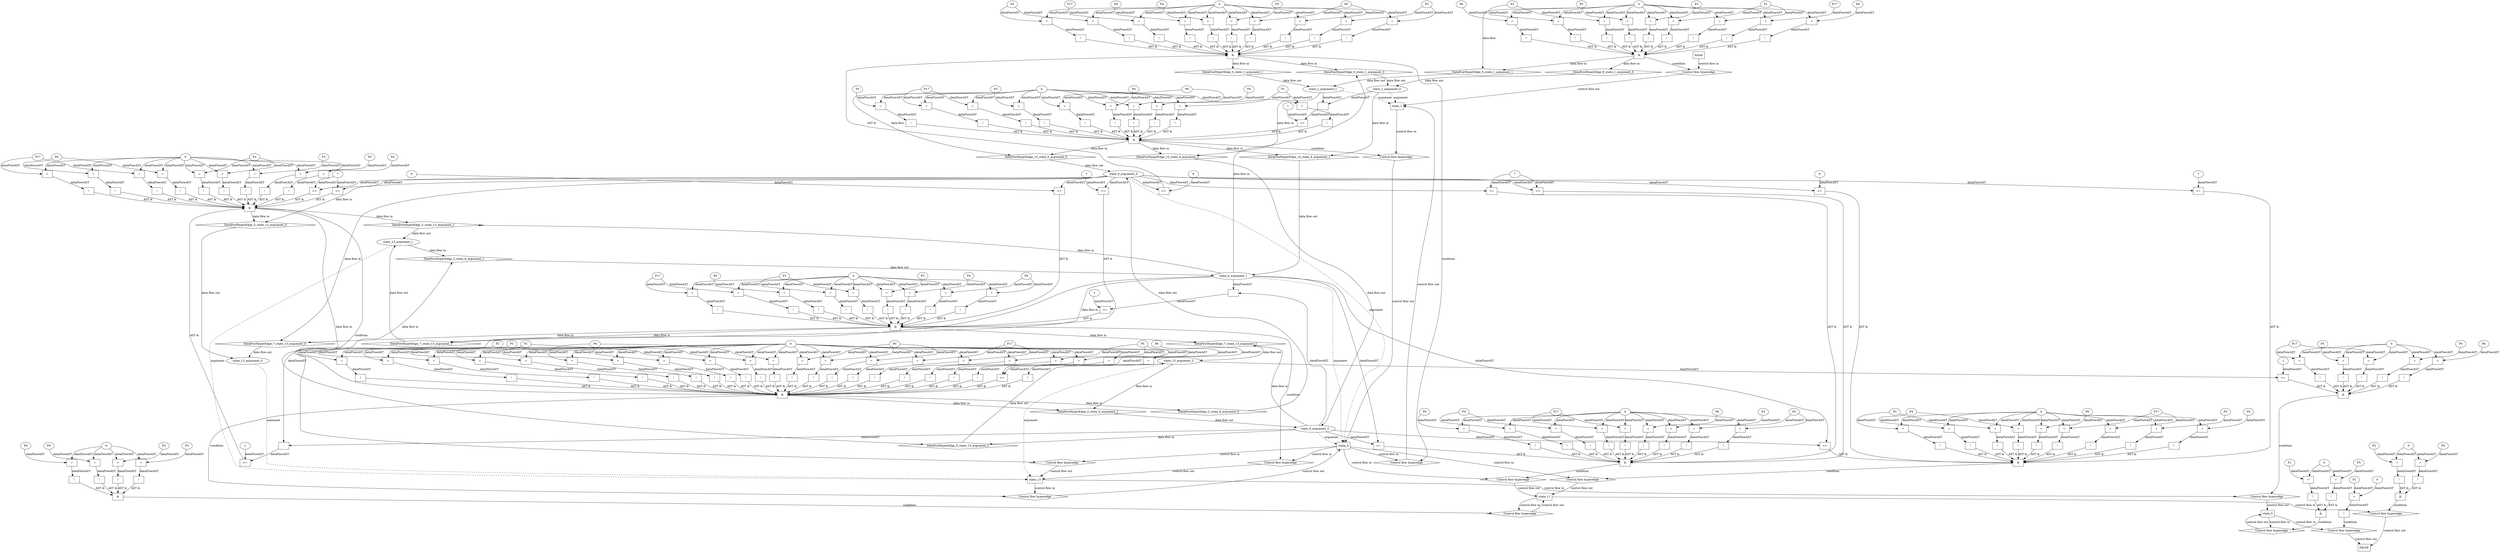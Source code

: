 digraph dag {
"state_1" [label="state_1" nodeName="state_1" class=cfn  shape="rect"];
"state_11" [label="state_11" nodeName="state_11" class=cfn  shape="rect"];
"state_13" [label="state_13" nodeName="state_13" class=cfn  shape="rect"];
"state_5" [label="state_5" nodeName="state_5" class=cfn  shape="rect"];
"state_6" [label="state_6" nodeName="state_6" class=cfn  shape="rect"];
FALSE [label="FALSE" nodeName=FALSE class=cfn  shape="rect"];
Initial [label="Initial" nodeName=Initial class=cfn  shape="rect"];
ControlFowHyperEdge_0 [label="Control flow hyperedge" nodeName=ControlFowHyperEdge_0 class=controlFlowHyperEdge shape="diamond"];
"state_6" -> ControlFowHyperEdge_0 [label="control flow in"]
ControlFowHyperEdge_0 -> "state_1" [label="control flow out"]
ControlFowHyperEdge_1 [label="Control flow hyperedge" nodeName=ControlFowHyperEdge_1 class=controlFlowHyperEdge shape="diamond"];
"state_5" -> ControlFowHyperEdge_1 [label="control flow in"]
ControlFowHyperEdge_1 -> "state_5" [label="control flow out"]
ControlFowHyperEdge_2 [label="Control flow hyperedge" nodeName=ControlFowHyperEdge_2 class=controlFlowHyperEdge shape="diamond"];
"state_13" -> ControlFowHyperEdge_2 [label="control flow in"]
ControlFowHyperEdge_2 -> "state_6" [label="control flow out"]
ControlFowHyperEdge_3 [label="Control flow hyperedge" nodeName=ControlFowHyperEdge_3 class=controlFlowHyperEdge shape="diamond"];
"state_11" -> ControlFowHyperEdge_3 [label="control flow in"]
ControlFowHyperEdge_3 -> "state_11" [label="control flow out"]
ControlFowHyperEdge_4 [label="Control flow hyperedge" nodeName=ControlFowHyperEdge_4 class=controlFlowHyperEdge shape="diamond"];
"state_13" -> ControlFowHyperEdge_4 [label="control flow in"]
ControlFowHyperEdge_4 -> "state_5" [label="control flow out"]
ControlFowHyperEdge_5 [label="Control flow hyperedge" nodeName=ControlFowHyperEdge_5 class=controlFlowHyperEdge shape="diamond"];
"state_6" -> ControlFowHyperEdge_5 [label="control flow in"]
ControlFowHyperEdge_5 -> "state_13" [label="control flow out"]
ControlFowHyperEdge_6 [label="Control flow hyperedge" nodeName=ControlFowHyperEdge_6 class=controlFlowHyperEdge shape="diamond"];
"state_6" -> ControlFowHyperEdge_6 [label="control flow in"]
ControlFowHyperEdge_6 -> "state_11" [label="control flow out"]
ControlFowHyperEdge_7 [label="Control flow hyperedge" nodeName=ControlFowHyperEdge_7 class=controlFlowHyperEdge shape="diamond"];
"state_6" -> ControlFowHyperEdge_7 [label="control flow in"]
ControlFowHyperEdge_7 -> "state_13" [label="control flow out"]
ControlFowHyperEdge_8 [label="Control flow hyperedge" nodeName=ControlFowHyperEdge_8 class=controlFlowHyperEdge shape="diamond"];
"state_6" -> ControlFowHyperEdge_8 [label="control flow in"]
ControlFowHyperEdge_8 -> "state_11" [label="control flow out"]
ControlFowHyperEdge_9 [label="Control flow hyperedge" nodeName=ControlFowHyperEdge_9 class=controlFlowHyperEdge shape="diamond"];
"Initial" -> ControlFowHyperEdge_9 [label="control flow in"]
ControlFowHyperEdge_9 -> "state_1" [label="control flow out"]
ControlFowHyperEdge_10 [label="Control flow hyperedge" nodeName=ControlFowHyperEdge_10 class=controlFlowHyperEdge shape="diamond"];
"state_1" -> ControlFowHyperEdge_10 [label="control flow in"]
ControlFowHyperEdge_10 -> "state_6" [label="control flow out"]
ControlFowHyperEdge_11 [label="Control flow hyperedge" nodeName=ControlFowHyperEdge_11 class=controlFlowHyperEdge shape="diamond"];
"state_5" -> ControlFowHyperEdge_11 [label="control flow in"]
ControlFowHyperEdge_11 -> "FALSE" [label="control flow out"]
ControlFowHyperEdge_12 [label="Control flow hyperedge" nodeName=ControlFowHyperEdge_12 class=controlFlowHyperEdge shape="diamond"];
"state_11" -> ControlFowHyperEdge_12 [label="control flow in"]
ControlFowHyperEdge_12 -> "FALSE" [label="control flow out"]
"state_1_argument_0" [label="state_1_argument_0" nodeName=argument0 class=argument  head="state_1" shape="oval"];
"state_1_argument_0" -> "state_1"[label="argument" style="dashed"]
"state_1_argument_1" [label="state_1_argument_1" nodeName=argument1 class=argument  head="state_1" shape="oval"];
"state_1_argument_1" -> "state_1"[label="argument" style="dashed"]
"state_6_argument_0" [label="state_6_argument_0" nodeName=argument0 class=argument  head="state_6" shape="oval"];
"state_6_argument_0" -> "state_6"[label="argument" style="dashed"]
"state_6_argument_1" [label="state_6_argument_1" nodeName=argument1 class=argument  head="state_6" shape="oval"];
"state_6_argument_1" -> "state_6"[label="argument" style="dashed"]
"state_6_argument_2" [label="state_6_argument_2" nodeName=argument2 class=argument  head="state_6" shape="oval"];
"state_6_argument_2" -> "state_6"[label="argument" style="dashed"]
"state_13_argument_0" [label="state_13_argument_0" nodeName=argument0 class=argument  head="state_13" shape="oval"];
"state_13_argument_0" -> "state_13"[label="argument" style="dashed"]
"state_13_argument_1" [label="state_13_argument_1" nodeName=argument1 class=argument  head="state_13" shape="oval"];
"state_13_argument_1" -> "state_13"[label="argument" style="dashed"]
"state_13_argument_2" [label="state_13_argument_2" nodeName=argument2 class=argument  head="state_13" shape="oval"];
"state_13_argument_2" -> "state_13"[label="argument" style="dashed"]

"xxxstate_1___state_6_0xxx_and" [label="&" nodeName="xxxstate_1___state_6_0xxx_and" class=Operator shape="rect"];
"xxxstate_1___state_6_0xxxguard6_node_0" [label="!" nodeName="xxxstate_1___state_6_0xxxguard6_node_0" class=Operator shape="rect"];
"xxxstate_1___state_6_0xxxguard6_node_1" [label="=" nodeName="xxxstate_1___state_6_0xxxguard6_node_1" class=Operator  shape="rect"];
"xxxstate_1___state_6_0xxxguard6_node_2" [label="P17" nodeName="xxxstate_1___state_6_0xxxguard6_node_2" class=Constant ];
"xxxstate_1___state_6_0xxxguard6_node_1" -> "xxxstate_1___state_6_0xxxguard6_node_0"[label="dataFlowAST"]
"xxxstate_1___state_6_0xxxguard6_node_2" -> "xxxstate_1___state_6_0xxxguard6_node_1"[label="dataFlowAST"]
"xxxstate_1___state_6_0xxxguard_0_node_3" -> "xxxstate_1___state_6_0xxxguard6_node_1"[label="dataFlowAST"]

"xxxstate_1___state_6_0xxxguard6_node_0" -> "xxxstate_1___state_6_0xxx_and" [label="AST &"];
"xxxstate_1___state_6_0xxxguard10_node_0" [label="!" nodeName="xxxstate_1___state_6_0xxxguard10_node_0" class=Operator shape="rect"];
"xxxstate_1___state_6_0xxxguard10_node_1" [label="=" nodeName="xxxstate_1___state_6_0xxxguard10_node_1" class=Operator  shape="rect"];
"xxxstate_1___state_6_0xxxguard10_node_2" [label="P6" nodeName="xxxstate_1___state_6_0xxxguard10_node_2" class=Constant ];
"xxxstate_1___state_6_0xxxguard10_node_1" -> "xxxstate_1___state_6_0xxxguard10_node_0"[label="dataFlowAST"]
"xxxstate_1___state_6_0xxxguard10_node_2" -> "xxxstate_1___state_6_0xxxguard10_node_1"[label="dataFlowAST"]
"xxxstate_1___state_6_0xxxguard_0_node_3" -> "xxxstate_1___state_6_0xxxguard10_node_1"[label="dataFlowAST"]

"xxxstate_1___state_6_0xxxguard10_node_0" -> "xxxstate_1___state_6_0xxx_and" [label="AST &"];
"xxxstate_1___state_6_0xxxguard_0_node_0" [label="!" nodeName="xxxstate_1___state_6_0xxxguard_0_node_0" class=Operator shape="rect"];
"xxxstate_1___state_6_0xxxguard_0_node_1" [label="=" nodeName="xxxstate_1___state_6_0xxxguard_0_node_1" class=Operator  shape="rect"];
"xxxstate_1___state_6_0xxxguard_0_node_2" [label="P0" nodeName="xxxstate_1___state_6_0xxxguard_0_node_2" class=Constant ];
"xxxstate_1___state_6_0xxxguard_0_node_3" [label="0" nodeName="xxxstate_1___state_6_0xxxguard_0_node_3" class=Literal ];
"xxxstate_1___state_6_0xxxguard_0_node_1" -> "xxxstate_1___state_6_0xxxguard_0_node_0"[label="dataFlowAST"]
"xxxstate_1___state_6_0xxxguard_0_node_2" -> "xxxstate_1___state_6_0xxxguard_0_node_1"[label="dataFlowAST"]
"xxxstate_1___state_6_0xxxguard_0_node_3" -> "xxxstate_1___state_6_0xxxguard_0_node_1"[label="dataFlowAST"]

"xxxstate_1___state_6_0xxxguard_0_node_0" -> "xxxstate_1___state_6_0xxx_and" [label="AST &"];
"xxxstate_1___state_6_0xxxguard8_node_0" [label=">=" nodeName="xxxstate_1___state_6_0xxxguard8_node_0" class=Operator  shape="rect"];
"xxxstate_1___state_6_0xxxguard8_node_2" [label="8" nodeName="xxxstate_1___state_6_0xxxguard8_node_2" class=Literal ];
"state_6_argument_0" -> "xxxstate_1___state_6_0xxxguard8_node_0"[label="dataFlowAST"]
"xxxstate_1___state_6_0xxxguard8_node_2" -> "xxxstate_1___state_6_0xxxguard8_node_0"[label="dataFlowAST"]

"xxxstate_1___state_6_0xxxguard8_node_0" -> "xxxstate_1___state_6_0xxx_and" [label="AST &"];
"xxxstate_1___state_6_0xxxguard5_node_0" [label="!" nodeName="xxxstate_1___state_6_0xxxguard5_node_0" class=Operator shape="rect"];
"xxxstate_1___state_6_0xxxguard5_node_1" [label="=" nodeName="xxxstate_1___state_6_0xxxguard5_node_1" class=Operator  shape="rect"];
"xxxstate_1___state_6_0xxxguard5_node_1" -> "xxxstate_1___state_6_0xxxguard5_node_0"[label="dataFlowAST"]
"xxxstate_1___state_6_0xxxguard1_node_2" -> "xxxstate_1___state_6_0xxxguard5_node_1"[label="dataFlowAST"]
"xxxstate_1___state_6_0xxxguard_0_node_3" -> "xxxstate_1___state_6_0xxxguard5_node_1"[label="dataFlowAST"]

"xxxstate_1___state_6_0xxxguard5_node_0" -> "xxxstate_1___state_6_0xxx_and" [label="AST &"];
"xxxstate_1___state_6_0xxxguard9_node_0" [label="!" nodeName="xxxstate_1___state_6_0xxxguard9_node_0" class=Operator shape="rect"];
"xxxstate_1___state_6_0xxxguard9_node_1" [label="=" nodeName="xxxstate_1___state_6_0xxxguard9_node_1" class=Operator  shape="rect"];
"xxxstate_1___state_6_0xxxguard9_node_2" [label="P4" nodeName="xxxstate_1___state_6_0xxxguard9_node_2" class=Constant ];
"xxxstate_1___state_6_0xxxguard9_node_1" -> "xxxstate_1___state_6_0xxxguard9_node_0"[label="dataFlowAST"]
"xxxstate_1___state_6_0xxxguard9_node_2" -> "xxxstate_1___state_6_0xxxguard9_node_1"[label="dataFlowAST"]
"xxxstate_1___state_6_0xxxguard_0_node_3" -> "xxxstate_1___state_6_0xxxguard9_node_1"[label="dataFlowAST"]

"xxxstate_1___state_6_0xxxguard9_node_0" -> "xxxstate_1___state_6_0xxx_and" [label="AST &"];
"xxxstate_1___state_6_0xxxguard4_node_0" [label="!" nodeName="xxxstate_1___state_6_0xxxguard4_node_0" class=Operator shape="rect"];
"xxxstate_1___state_6_0xxxguard4_node_1" [label="=" nodeName="xxxstate_1___state_6_0xxxguard4_node_1" class=Operator  shape="rect"];
"xxxstate_1___state_6_0xxxguard4_node_1" -> "xxxstate_1___state_6_0xxxguard4_node_0"[label="dataFlowAST"]
"xxxstate_1___state_6_0xxxguard2_node_2" -> "xxxstate_1___state_6_0xxxguard4_node_1"[label="dataFlowAST"]
"xxxstate_1___state_6_0xxxguard_0_node_3" -> "xxxstate_1___state_6_0xxxguard4_node_1"[label="dataFlowAST"]

"xxxstate_1___state_6_0xxxguard4_node_0" -> "xxxstate_1___state_6_0xxx_and" [label="AST &"];
"xxxstate_1___state_6_0xxxguard1_node_0" [label="!" nodeName="xxxstate_1___state_6_0xxxguard1_node_0" class=Operator shape="rect"];
"xxxstate_1___state_6_0xxxguard1_node_1" [label="=" nodeName="xxxstate_1___state_6_0xxxguard1_node_1" class=Operator  shape="rect"];
"xxxstate_1___state_6_0xxxguard1_node_2" [label="P3" nodeName="xxxstate_1___state_6_0xxxguard1_node_2" class=Constant ];
"xxxstate_1___state_6_0xxxguard1_node_1" -> "xxxstate_1___state_6_0xxxguard1_node_0"[label="dataFlowAST"]
"xxxstate_1___state_6_0xxxguard1_node_2" -> "xxxstate_1___state_6_0xxxguard1_node_1"[label="dataFlowAST"]
"xxxstate_1___state_6_0xxxguard_0_node_3" -> "xxxstate_1___state_6_0xxxguard1_node_1"[label="dataFlowAST"]

"xxxstate_1___state_6_0xxxguard1_node_0" -> "xxxstate_1___state_6_0xxx_and" [label="AST &"];
"xxxstate_1___state_6_0xxxguard2_node_0" [label="!" nodeName="xxxstate_1___state_6_0xxxguard2_node_0" class=Operator shape="rect"];
"xxxstate_1___state_6_0xxxguard2_node_1" [label="=" nodeName="xxxstate_1___state_6_0xxxguard2_node_1" class=Operator  shape="rect"];
"xxxstate_1___state_6_0xxxguard2_node_2" [label="P2" nodeName="xxxstate_1___state_6_0xxxguard2_node_2" class=Constant ];
"xxxstate_1___state_6_0xxxguard2_node_1" -> "xxxstate_1___state_6_0xxxguard2_node_0"[label="dataFlowAST"]
"xxxstate_1___state_6_0xxxguard2_node_2" -> "xxxstate_1___state_6_0xxxguard2_node_1"[label="dataFlowAST"]
"xxxstate_1___state_6_0xxxguard_0_node_3" -> "xxxstate_1___state_6_0xxxguard2_node_1"[label="dataFlowAST"]

"xxxstate_1___state_6_0xxxguard2_node_0" -> "xxxstate_1___state_6_0xxx_and" [label="AST &"];
"xxxstate_1___state_6_0xxxguard7_node_0" [label="!" nodeName="xxxstate_1___state_6_0xxxguard7_node_0" class=Operator shape="rect"];
"xxxstate_1___state_6_0xxxguard7_node_1" [label="=" nodeName="xxxstate_1___state_6_0xxxguard7_node_1" class=Operator  shape="rect"];
"xxxstate_1___state_6_0xxxguard7_node_2" [label="P5" nodeName="xxxstate_1___state_6_0xxxguard7_node_2" class=Constant ];
"xxxstate_1___state_6_0xxxguard7_node_1" -> "xxxstate_1___state_6_0xxxguard7_node_0"[label="dataFlowAST"]
"xxxstate_1___state_6_0xxxguard7_node_2" -> "xxxstate_1___state_6_0xxxguard7_node_1"[label="dataFlowAST"]
"xxxstate_1___state_6_0xxxguard_0_node_3" -> "xxxstate_1___state_6_0xxxguard7_node_1"[label="dataFlowAST"]

"xxxstate_1___state_6_0xxxguard7_node_0" -> "xxxstate_1___state_6_0xxx_and" [label="AST &"];
"xxxstate_1___state_6_0xxxguard3_node_0" [label="!" nodeName="xxxstate_1___state_6_0xxxguard3_node_0" class=Operator shape="rect"];
"xxxstate_1___state_6_0xxxguard3_node_1" [label="=" nodeName="xxxstate_1___state_6_0xxxguard3_node_1" class=Operator  shape="rect"];
"xxxstate_1___state_6_0xxxguard3_node_1" -> "xxxstate_1___state_6_0xxxguard3_node_0"[label="dataFlowAST"]
"xxxstate_1___state_6_0xxxguard_0_node_2" -> "xxxstate_1___state_6_0xxxguard3_node_1"[label="dataFlowAST"]
"xxxstate_1___state_6_0xxxguard_0_node_3" -> "xxxstate_1___state_6_0xxxguard3_node_1"[label="dataFlowAST"]

"xxxstate_1___state_6_0xxxguard3_node_0" -> "xxxstate_1___state_6_0xxx_and" [label="AST &"];
"xxxstate_1___state_6_0xxx_and" -> "ControlFowHyperEdge_0" [label="condition"];
"xxxstate_5___state_5_1xxx_and" [label="&" nodeName="xxxstate_5___state_5_1xxx_and" class=Operator shape="rect"];
"xxxstate_5___state_5_1xxxguard_0_node_0" [label="!" nodeName="xxxstate_5___state_5_1xxxguard_0_node_0" class=Operator shape="rect"];
"xxxstate_5___state_5_1xxxguard_0_node_1" [label="=" nodeName="xxxstate_5___state_5_1xxxguard_0_node_1" class=Operator  shape="rect"];
"xxxstate_5___state_5_1xxxguard_0_node_2" [label="P5" nodeName="xxxstate_5___state_5_1xxxguard_0_node_2" class=Constant ];
"xxxstate_5___state_5_1xxxguard_0_node_3" [label="0" nodeName="xxxstate_5___state_5_1xxxguard_0_node_3" class=Literal ];
"xxxstate_5___state_5_1xxxguard_0_node_1" -> "xxxstate_5___state_5_1xxxguard_0_node_0"[label="dataFlowAST"]
"xxxstate_5___state_5_1xxxguard_0_node_2" -> "xxxstate_5___state_5_1xxxguard_0_node_1"[label="dataFlowAST"]
"xxxstate_5___state_5_1xxxguard_0_node_3" -> "xxxstate_5___state_5_1xxxguard_0_node_1"[label="dataFlowAST"]

"xxxstate_5___state_5_1xxxguard_0_node_0" -> "xxxstate_5___state_5_1xxx_and" [label="AST &"];
"xxxstate_5___state_5_1xxxguard1_node_0" [label="!" nodeName="xxxstate_5___state_5_1xxxguard1_node_0" class=Operator shape="rect"];
"xxxstate_5___state_5_1xxxguard1_node_1" [label="=" nodeName="xxxstate_5___state_5_1xxxguard1_node_1" class=Operator  shape="rect"];
"xxxstate_5___state_5_1xxxguard1_node_2" [label="P1" nodeName="xxxstate_5___state_5_1xxxguard1_node_2" class=Constant ];
"xxxstate_5___state_5_1xxxguard1_node_1" -> "xxxstate_5___state_5_1xxxguard1_node_0"[label="dataFlowAST"]
"xxxstate_5___state_5_1xxxguard1_node_2" -> "xxxstate_5___state_5_1xxxguard1_node_1"[label="dataFlowAST"]
"xxxstate_5___state_5_1xxxguard_0_node_3" -> "xxxstate_5___state_5_1xxxguard1_node_1"[label="dataFlowAST"]

"xxxstate_5___state_5_1xxxguard1_node_0" -> "xxxstate_5___state_5_1xxx_and" [label="AST &"];
"xxxstate_5___state_5_1xxx_and" -> "ControlFowHyperEdge_1" [label="condition"];
"xxxstate_6___state_13_2xxx_and" [label="&" nodeName="xxxstate_6___state_13_2xxx_and" class=Operator shape="rect"];
"xxxstate_6___state_13_2xxxguard5_node_0" [label="!" nodeName="xxxstate_6___state_13_2xxxguard5_node_0" class=Operator shape="rect"];
"xxxstate_6___state_13_2xxxguard5_node_1" [label="=" nodeName="xxxstate_6___state_13_2xxxguard5_node_1" class=Operator  shape="rect"];
"xxxstate_6___state_13_2xxxguard5_node_1" -> "xxxstate_6___state_13_2xxxguard5_node_0"[label="dataFlowAST"]
"xxxstate_6___state_13_2xxxguard1_node_2" -> "xxxstate_6___state_13_2xxxguard5_node_1"[label="dataFlowAST"]
"xxxstate_6___state_13_2xxxguard_0_node_3" -> "xxxstate_6___state_13_2xxxguard5_node_1"[label="dataFlowAST"]

"xxxstate_6___state_13_2xxxguard5_node_0" -> "xxxstate_6___state_13_2xxx_and" [label="AST &"];
"xxxstate_6___state_13_2xxxguard20_node_0" [label="!" nodeName="xxxstate_6___state_13_2xxxguard20_node_0" class=Operator shape="rect"];
"xxxstate_6___state_13_2xxxguard20_node_1" [label="=" nodeName="xxxstate_6___state_13_2xxxguard20_node_1" class=Operator  shape="rect"];
"xxxstate_6___state_13_2xxxguard20_node_1" -> "xxxstate_6___state_13_2xxxguard20_node_0"[label="dataFlowAST"]
"xxxstate_6___state_13_2xxxguard7_node_2" -> "xxxstate_6___state_13_2xxxguard20_node_1"[label="dataFlowAST"]
"xxxstate_6___state_13_2xxxguard_0_node_3" -> "xxxstate_6___state_13_2xxxguard20_node_1"[label="dataFlowAST"]

"xxxstate_6___state_13_2xxxguard20_node_0" -> "xxxstate_6___state_13_2xxx_and" [label="AST &"];
"xxxstate_6___state_13_2xxxguard17_node_0" [label="!" nodeName="xxxstate_6___state_13_2xxxguard17_node_0" class=Operator shape="rect"];
"xxxstate_6___state_13_2xxxguard17_node_1" [label="=" nodeName="xxxstate_6___state_13_2xxxguard17_node_1" class=Operator  shape="rect"];
"xxxstate_6___state_13_2xxxguard17_node_1" -> "xxxstate_6___state_13_2xxxguard17_node_0"[label="dataFlowAST"]
"xxxstate_6___state_13_2xxxguard3_node_2" -> "xxxstate_6___state_13_2xxxguard17_node_1"[label="dataFlowAST"]
"xxxstate_6___state_13_2xxxguard_0_node_3" -> "xxxstate_6___state_13_2xxxguard17_node_1"[label="dataFlowAST"]

"xxxstate_6___state_13_2xxxguard17_node_0" -> "xxxstate_6___state_13_2xxx_and" [label="AST &"];
"xxxstate_6___state_13_2xxxguard19_node_0" [label="!" nodeName="xxxstate_6___state_13_2xxxguard19_node_0" class=Operator shape="rect"];
"xxxstate_6___state_13_2xxxguard19_node_1" [label="=" nodeName="xxxstate_6___state_13_2xxxguard19_node_1" class=Operator  shape="rect"];
"xxxstate_6___state_13_2xxxguard19_node_1" -> "xxxstate_6___state_13_2xxxguard19_node_0"[label="dataFlowAST"]
"xxxstate_6___state_13_2xxxguard16_node_2" -> "xxxstate_6___state_13_2xxxguard19_node_1"[label="dataFlowAST"]
"xxxstate_6___state_13_2xxxguard_0_node_3" -> "xxxstate_6___state_13_2xxxguard19_node_1"[label="dataFlowAST"]

"xxxstate_6___state_13_2xxxguard19_node_0" -> "xxxstate_6___state_13_2xxx_and" [label="AST &"];
"xxxstate_6___state_13_2xxxguard18_node_0" [label="!" nodeName="xxxstate_6___state_13_2xxxguard18_node_0" class=Operator shape="rect"];
"xxxstate_6___state_13_2xxxguard18_node_1" [label="=" nodeName="xxxstate_6___state_13_2xxxguard18_node_1" class=Operator  shape="rect"];
"xxxstate_6___state_13_2xxxguard18_node_1" -> "xxxstate_6___state_13_2xxxguard18_node_0"[label="dataFlowAST"]
"xxxstate_6___state_13_2xxxguard16_node_2" -> "xxxstate_6___state_13_2xxxguard18_node_1"[label="dataFlowAST"]
"xxxstate_6___state_13_2xxxguard_0_node_3" -> "xxxstate_6___state_13_2xxxguard18_node_1"[label="dataFlowAST"]

"xxxstate_6___state_13_2xxxguard18_node_0" -> "xxxstate_6___state_13_2xxx_and" [label="AST &"];
"xxxstate_6___state_13_2xxxguard15_node_0" [label="!" nodeName="xxxstate_6___state_13_2xxxguard15_node_0" class=Operator shape="rect"];
"xxxstate_6___state_13_2xxxguard15_node_1" [label="=" nodeName="xxxstate_6___state_13_2xxxguard15_node_1" class=Operator  shape="rect"];
"xxxstate_6___state_13_2xxxguard15_node_1" -> "xxxstate_6___state_13_2xxxguard15_node_0"[label="dataFlowAST"]
"xxxstate_6___state_13_2xxxguard_0_node_2" -> "xxxstate_6___state_13_2xxxguard15_node_1"[label="dataFlowAST"]
"xxxstate_6___state_13_2xxxguard_0_node_3" -> "xxxstate_6___state_13_2xxxguard15_node_1"[label="dataFlowAST"]

"xxxstate_6___state_13_2xxxguard15_node_0" -> "xxxstate_6___state_13_2xxx_and" [label="AST &"];
"xxxstate_6___state_13_2xxxguard21_node_0" [label="!" nodeName="xxxstate_6___state_13_2xxxguard21_node_0" class=Operator shape="rect"];
"xxxstate_6___state_13_2xxxguard21_node_1" [label="=" nodeName="xxxstate_6___state_13_2xxxguard21_node_1" class=Operator  shape="rect"];
"xxxstate_6___state_13_2xxxguard21_node_1" -> "xxxstate_6___state_13_2xxxguard21_node_0"[label="dataFlowAST"]
"xxxstate_6___state_13_2xxxguard13_node_2" -> "xxxstate_6___state_13_2xxxguard21_node_1"[label="dataFlowAST"]
"xxxstate_6___state_13_2xxxguard_0_node_3" -> "xxxstate_6___state_13_2xxxguard21_node_1"[label="dataFlowAST"]

"xxxstate_6___state_13_2xxxguard21_node_0" -> "xxxstate_6___state_13_2xxx_and" [label="AST &"];
"xxxstate_6___state_13_2xxxguard11_node_0" [label=">=" nodeName="xxxstate_6___state_13_2xxxguard11_node_0" class=Operator  shape="rect"];
"state_13_argument_2" -> "xxxstate_6___state_13_2xxxguard11_node_0"[label="dataFlowAST"]
"xxxstate_6___state_13_2xxxguard_0_node_3" -> "xxxstate_6___state_13_2xxxguard11_node_0"[label="dataFlowAST"]

"xxxstate_6___state_13_2xxxguard11_node_0" -> "xxxstate_6___state_13_2xxx_and" [label="AST &"];
"xxxstate_6___state_13_2xxxguard9_node_0" [label="!" nodeName="xxxstate_6___state_13_2xxxguard9_node_0" class=Operator shape="rect"];
"xxxstate_6___state_13_2xxxguard9_node_1" [label="=" nodeName="xxxstate_6___state_13_2xxxguard9_node_1" class=Operator  shape="rect"];
"xxxstate_6___state_13_2xxxguard9_node_1" -> "xxxstate_6___state_13_2xxxguard9_node_0"[label="dataFlowAST"]
"xxxstate_6___state_13_2xxxguard6_node_2" -> "xxxstate_6___state_13_2xxxguard9_node_1"[label="dataFlowAST"]
"xxxstate_6___state_13_2xxxguard_0_node_3" -> "xxxstate_6___state_13_2xxxguard9_node_1"[label="dataFlowAST"]

"xxxstate_6___state_13_2xxxguard9_node_0" -> "xxxstate_6___state_13_2xxx_and" [label="AST &"];
"xxxstate_6___state_13_2xxxguard4_node_0" [label="!" nodeName="xxxstate_6___state_13_2xxxguard4_node_0" class=Operator shape="rect"];
"xxxstate_6___state_13_2xxxguard4_node_1" [label="=" nodeName="xxxstate_6___state_13_2xxxguard4_node_1" class=Operator  shape="rect"];
"xxxstate_6___state_13_2xxxguard4_node_2" [label="P2" nodeName="xxxstate_6___state_13_2xxxguard4_node_2" class=Constant ];
"xxxstate_6___state_13_2xxxguard4_node_1" -> "xxxstate_6___state_13_2xxxguard4_node_0"[label="dataFlowAST"]
"xxxstate_6___state_13_2xxxguard4_node_2" -> "xxxstate_6___state_13_2xxxguard4_node_1"[label="dataFlowAST"]
"xxxstate_6___state_13_2xxxguard_0_node_3" -> "xxxstate_6___state_13_2xxxguard4_node_1"[label="dataFlowAST"]

"xxxstate_6___state_13_2xxxguard4_node_0" -> "xxxstate_6___state_13_2xxx_and" [label="AST &"];
"xxxstate_6___state_13_2xxxguard6_node_0" [label="!" nodeName="xxxstate_6___state_13_2xxxguard6_node_0" class=Operator shape="rect"];
"xxxstate_6___state_13_2xxxguard6_node_1" [label="=" nodeName="xxxstate_6___state_13_2xxxguard6_node_1" class=Operator  shape="rect"];
"xxxstate_6___state_13_2xxxguard6_node_2" [label="P1" nodeName="xxxstate_6___state_13_2xxxguard6_node_2" class=Constant ];
"xxxstate_6___state_13_2xxxguard6_node_1" -> "xxxstate_6___state_13_2xxxguard6_node_0"[label="dataFlowAST"]
"xxxstate_6___state_13_2xxxguard6_node_2" -> "xxxstate_6___state_13_2xxxguard6_node_1"[label="dataFlowAST"]
"xxxstate_6___state_13_2xxxguard_0_node_3" -> "xxxstate_6___state_13_2xxxguard6_node_1"[label="dataFlowAST"]

"xxxstate_6___state_13_2xxxguard6_node_0" -> "xxxstate_6___state_13_2xxx_and" [label="AST &"];
"xxxstate_6___state_13_2xxxguard16_node_0" [label="!" nodeName="xxxstate_6___state_13_2xxxguard16_node_0" class=Operator shape="rect"];
"xxxstate_6___state_13_2xxxguard16_node_1" [label="=" nodeName="xxxstate_6___state_13_2xxxguard16_node_1" class=Operator  shape="rect"];
"xxxstate_6___state_13_2xxxguard16_node_2" [label="P5" nodeName="xxxstate_6___state_13_2xxxguard16_node_2" class=Constant ];
"xxxstate_6___state_13_2xxxguard16_node_1" -> "xxxstate_6___state_13_2xxxguard16_node_0"[label="dataFlowAST"]
"xxxstate_6___state_13_2xxxguard16_node_2" -> "xxxstate_6___state_13_2xxxguard16_node_1"[label="dataFlowAST"]
"xxxstate_6___state_13_2xxxguard_0_node_3" -> "xxxstate_6___state_13_2xxxguard16_node_1"[label="dataFlowAST"]

"xxxstate_6___state_13_2xxxguard16_node_0" -> "xxxstate_6___state_13_2xxx_and" [label="AST &"];
"xxxstate_6___state_13_2xxxguard2_node_0" [label="!" nodeName="xxxstate_6___state_13_2xxxguard2_node_0" class=Operator shape="rect"];
"xxxstate_6___state_13_2xxxguard2_node_1" [label="=" nodeName="xxxstate_6___state_13_2xxxguard2_node_1" class=Operator  shape="rect"];
"xxxstate_6___state_13_2xxxguard2_node_1" -> "xxxstate_6___state_13_2xxxguard2_node_0"[label="dataFlowAST"]
"xxxstate_6___state_13_2xxxguard_0_node_2" -> "xxxstate_6___state_13_2xxxguard2_node_1"[label="dataFlowAST"]
"xxxstate_6___state_13_2xxxguard_0_node_3" -> "xxxstate_6___state_13_2xxxguard2_node_1"[label="dataFlowAST"]

"xxxstate_6___state_13_2xxxguard2_node_0" -> "xxxstate_6___state_13_2xxx_and" [label="AST &"];
"xxxstate_6___state_13_2xxxguard7_node_0" [label="!" nodeName="xxxstate_6___state_13_2xxxguard7_node_0" class=Operator shape="rect"];
"xxxstate_6___state_13_2xxxguard7_node_1" [label="=" nodeName="xxxstate_6___state_13_2xxxguard7_node_1" class=Operator  shape="rect"];
"xxxstate_6___state_13_2xxxguard7_node_2" [label="P6" nodeName="xxxstate_6___state_13_2xxxguard7_node_2" class=Constant ];
"xxxstate_6___state_13_2xxxguard7_node_1" -> "xxxstate_6___state_13_2xxxguard7_node_0"[label="dataFlowAST"]
"xxxstate_6___state_13_2xxxguard7_node_2" -> "xxxstate_6___state_13_2xxxguard7_node_1"[label="dataFlowAST"]
"xxxstate_6___state_13_2xxxguard_0_node_3" -> "xxxstate_6___state_13_2xxxguard7_node_1"[label="dataFlowAST"]

"xxxstate_6___state_13_2xxxguard7_node_0" -> "xxxstate_6___state_13_2xxx_and" [label="AST &"];
"xxxstate_6___state_13_2xxxguard13_node_0" [label="!" nodeName="xxxstate_6___state_13_2xxxguard13_node_0" class=Operator shape="rect"];
"xxxstate_6___state_13_2xxxguard13_node_1" [label="=" nodeName="xxxstate_6___state_13_2xxxguard13_node_1" class=Operator  shape="rect"];
"xxxstate_6___state_13_2xxxguard13_node_2" [label="P17" nodeName="xxxstate_6___state_13_2xxxguard13_node_2" class=Constant ];
"xxxstate_6___state_13_2xxxguard13_node_1" -> "xxxstate_6___state_13_2xxxguard13_node_0"[label="dataFlowAST"]
"xxxstate_6___state_13_2xxxguard13_node_2" -> "xxxstate_6___state_13_2xxxguard13_node_1"[label="dataFlowAST"]
"xxxstate_6___state_13_2xxxguard_0_node_3" -> "xxxstate_6___state_13_2xxxguard13_node_1"[label="dataFlowAST"]

"xxxstate_6___state_13_2xxxguard13_node_0" -> "xxxstate_6___state_13_2xxx_and" [label="AST &"];
"xxxstate_6___state_13_2xxxguard10_node_0" [label="!" nodeName="xxxstate_6___state_13_2xxxguard10_node_0" class=Operator shape="rect"];
"xxxstate_6___state_13_2xxxguard10_node_1" [label="=" nodeName="xxxstate_6___state_13_2xxxguard10_node_1" class=Operator  shape="rect"];
"xxxstate_6___state_13_2xxxguard10_node_1" -> "xxxstate_6___state_13_2xxxguard10_node_0"[label="dataFlowAST"]
"xxxstate_6___state_13_2xxxguard3_node_2" -> "xxxstate_6___state_13_2xxxguard10_node_1"[label="dataFlowAST"]
"xxxstate_6___state_13_2xxxguard_0_node_3" -> "xxxstate_6___state_13_2xxxguard10_node_1"[label="dataFlowAST"]

"xxxstate_6___state_13_2xxxguard10_node_0" -> "xxxstate_6___state_13_2xxx_and" [label="AST &"];
"xxxstate_6___state_13_2xxxguard3_node_0" [label="!" nodeName="xxxstate_6___state_13_2xxxguard3_node_0" class=Operator shape="rect"];
"xxxstate_6___state_13_2xxxguard3_node_1" [label="=" nodeName="xxxstate_6___state_13_2xxxguard3_node_1" class=Operator  shape="rect"];
"xxxstate_6___state_13_2xxxguard3_node_2" [label="P3" nodeName="xxxstate_6___state_13_2xxxguard3_node_2" class=Constant ];
"xxxstate_6___state_13_2xxxguard3_node_1" -> "xxxstate_6___state_13_2xxxguard3_node_0"[label="dataFlowAST"]
"xxxstate_6___state_13_2xxxguard3_node_2" -> "xxxstate_6___state_13_2xxxguard3_node_1"[label="dataFlowAST"]
"xxxstate_6___state_13_2xxxguard_0_node_3" -> "xxxstate_6___state_13_2xxxguard3_node_1"[label="dataFlowAST"]

"xxxstate_6___state_13_2xxxguard3_node_0" -> "xxxstate_6___state_13_2xxx_and" [label="AST &"];
"xxxstate_6___state_13_2xxxguard_0_node_0" [label="!" nodeName="xxxstate_6___state_13_2xxxguard_0_node_0" class=Operator shape="rect"];
"xxxstate_6___state_13_2xxxguard_0_node_1" [label="=" nodeName="xxxstate_6___state_13_2xxxguard_0_node_1" class=Operator  shape="rect"];
"xxxstate_6___state_13_2xxxguard_0_node_2" [label="P4" nodeName="xxxstate_6___state_13_2xxxguard_0_node_2" class=Constant ];
"xxxstate_6___state_13_2xxxguard_0_node_3" [label="0" nodeName="xxxstate_6___state_13_2xxxguard_0_node_3" class=Literal ];
"xxxstate_6___state_13_2xxxguard_0_node_1" -> "xxxstate_6___state_13_2xxxguard_0_node_0"[label="dataFlowAST"]
"xxxstate_6___state_13_2xxxguard_0_node_2" -> "xxxstate_6___state_13_2xxxguard_0_node_1"[label="dataFlowAST"]
"xxxstate_6___state_13_2xxxguard_0_node_3" -> "xxxstate_6___state_13_2xxxguard_0_node_1"[label="dataFlowAST"]

"xxxstate_6___state_13_2xxxguard_0_node_0" -> "xxxstate_6___state_13_2xxx_and" [label="AST &"];
"xxxstate_6___state_13_2xxxguard8_node_0" [label="!" nodeName="xxxstate_6___state_13_2xxxguard8_node_0" class=Operator shape="rect"];
"xxxstate_6___state_13_2xxxguard8_node_1" [label="=" nodeName="xxxstate_6___state_13_2xxxguard8_node_1" class=Operator  shape="rect"];
"xxxstate_6___state_13_2xxxguard8_node_1" -> "xxxstate_6___state_13_2xxxguard8_node_0"[label="dataFlowAST"]
"xxxstate_6___state_13_2xxxguard6_node_2" -> "xxxstate_6___state_13_2xxxguard8_node_1"[label="dataFlowAST"]
"xxxstate_6___state_13_2xxxguard_0_node_3" -> "xxxstate_6___state_13_2xxxguard8_node_1"[label="dataFlowAST"]

"xxxstate_6___state_13_2xxxguard8_node_0" -> "xxxstate_6___state_13_2xxx_and" [label="AST &"];
"xxxstate_6___state_13_2xxxguard12_node_0" [label="!" nodeName="xxxstate_6___state_13_2xxxguard12_node_0" class=Operator shape="rect"];
"xxxstate_6___state_13_2xxxguard12_node_1" [label="=" nodeName="xxxstate_6___state_13_2xxxguard12_node_1" class=Operator  shape="rect"];
"xxxstate_6___state_13_2xxxguard12_node_1" -> "xxxstate_6___state_13_2xxxguard12_node_0"[label="dataFlowAST"]
"xxxstate_6___state_13_2xxxguard4_node_2" -> "xxxstate_6___state_13_2xxxguard12_node_1"[label="dataFlowAST"]
"xxxstate_6___state_13_2xxxguard_0_node_3" -> "xxxstate_6___state_13_2xxxguard12_node_1"[label="dataFlowAST"]

"xxxstate_6___state_13_2xxxguard12_node_0" -> "xxxstate_6___state_13_2xxx_and" [label="AST &"];
"xxxstate_6___state_13_2xxxguard1_node_0" [label="!" nodeName="xxxstate_6___state_13_2xxxguard1_node_0" class=Operator shape="rect"];
"xxxstate_6___state_13_2xxxguard1_node_1" [label="=" nodeName="xxxstate_6___state_13_2xxxguard1_node_1" class=Operator  shape="rect"];
"xxxstate_6___state_13_2xxxguard1_node_2" [label="P0" nodeName="xxxstate_6___state_13_2xxxguard1_node_2" class=Constant ];
"xxxstate_6___state_13_2xxxguard1_node_1" -> "xxxstate_6___state_13_2xxxguard1_node_0"[label="dataFlowAST"]
"xxxstate_6___state_13_2xxxguard1_node_2" -> "xxxstate_6___state_13_2xxxguard1_node_1"[label="dataFlowAST"]
"xxxstate_6___state_13_2xxxguard_0_node_3" -> "xxxstate_6___state_13_2xxxguard1_node_1"[label="dataFlowAST"]

"xxxstate_6___state_13_2xxxguard1_node_0" -> "xxxstate_6___state_13_2xxx_and" [label="AST &"];
"xxxstate_6___state_13_2xxxguard14_node_0" [label="!" nodeName="xxxstate_6___state_13_2xxxguard14_node_0" class=Operator shape="rect"];
"xxxstate_6___state_13_2xxxguard14_node_1" [label="=" nodeName="xxxstate_6___state_13_2xxxguard14_node_1" class=Operator  shape="rect"];
"xxxstate_6___state_13_2xxxguard14_node_1" -> "xxxstate_6___state_13_2xxxguard14_node_0"[label="dataFlowAST"]
"xxxstate_6___state_13_2xxxguard1_node_2" -> "xxxstate_6___state_13_2xxxguard14_node_1"[label="dataFlowAST"]
"xxxstate_6___state_13_2xxxguard_0_node_3" -> "xxxstate_6___state_13_2xxxguard14_node_1"[label="dataFlowAST"]

"xxxstate_6___state_13_2xxxguard14_node_0" -> "xxxstate_6___state_13_2xxx_and" [label="AST &"];
"xxxstate_6___state_13_2xxx_and" -> "ControlFowHyperEdge_2" [label="condition"];
"xxxstate_11___state_11_3xxx_and" [label="&" nodeName="xxxstate_11___state_11_3xxx_and" class=Operator shape="rect"];
"xxxstate_11___state_11_3xxxguard_0_node_0" [label="!" nodeName="xxxstate_11___state_11_3xxxguard_0_node_0" class=Operator shape="rect"];
"xxxstate_11___state_11_3xxxguard_0_node_1" [label="=" nodeName="xxxstate_11___state_11_3xxxguard_0_node_1" class=Operator  shape="rect"];
"xxxstate_11___state_11_3xxxguard_0_node_2" [label="P3" nodeName="xxxstate_11___state_11_3xxxguard_0_node_2" class=Constant ];
"xxxstate_11___state_11_3xxxguard_0_node_3" [label="0" nodeName="xxxstate_11___state_11_3xxxguard_0_node_3" class=Literal ];
"xxxstate_11___state_11_3xxxguard_0_node_1" -> "xxxstate_11___state_11_3xxxguard_0_node_0"[label="dataFlowAST"]
"xxxstate_11___state_11_3xxxguard_0_node_2" -> "xxxstate_11___state_11_3xxxguard_0_node_1"[label="dataFlowAST"]
"xxxstate_11___state_11_3xxxguard_0_node_3" -> "xxxstate_11___state_11_3xxxguard_0_node_1"[label="dataFlowAST"]

"xxxstate_11___state_11_3xxxguard_0_node_0" -> "xxxstate_11___state_11_3xxx_and" [label="AST &"];
"xxxstate_11___state_11_3xxxguard1_node_0" [label="!" nodeName="xxxstate_11___state_11_3xxxguard1_node_0" class=Operator shape="rect"];
"xxxstate_11___state_11_3xxxguard1_node_1" [label="=" nodeName="xxxstate_11___state_11_3xxxguard1_node_1" class=Operator  shape="rect"];
"xxxstate_11___state_11_3xxxguard1_node_2" [label="P4" nodeName="xxxstate_11___state_11_3xxxguard1_node_2" class=Constant ];
"xxxstate_11___state_11_3xxxguard1_node_1" -> "xxxstate_11___state_11_3xxxguard1_node_0"[label="dataFlowAST"]
"xxxstate_11___state_11_3xxxguard1_node_2" -> "xxxstate_11___state_11_3xxxguard1_node_1"[label="dataFlowAST"]
"xxxstate_11___state_11_3xxxguard_0_node_3" -> "xxxstate_11___state_11_3xxxguard1_node_1"[label="dataFlowAST"]

"xxxstate_11___state_11_3xxxguard1_node_0" -> "xxxstate_11___state_11_3xxx_and" [label="AST &"];
"xxxstate_11___state_11_3xxxguard2_node_0" [label="!" nodeName="xxxstate_11___state_11_3xxxguard2_node_0" class=Operator shape="rect"];
"xxxstate_11___state_11_3xxxguard2_node_1" [label="=" nodeName="xxxstate_11___state_11_3xxxguard2_node_1" class=Operator  shape="rect"];
"xxxstate_11___state_11_3xxxguard2_node_2" [label="P2" nodeName="xxxstate_11___state_11_3xxxguard2_node_2" class=Constant ];
"xxxstate_11___state_11_3xxxguard2_node_1" -> "xxxstate_11___state_11_3xxxguard2_node_0"[label="dataFlowAST"]
"xxxstate_11___state_11_3xxxguard2_node_2" -> "xxxstate_11___state_11_3xxxguard2_node_1"[label="dataFlowAST"]
"xxxstate_11___state_11_3xxxguard_0_node_3" -> "xxxstate_11___state_11_3xxxguard2_node_1"[label="dataFlowAST"]

"xxxstate_11___state_11_3xxxguard2_node_0" -> "xxxstate_11___state_11_3xxx_and" [label="AST &"];
"xxxstate_11___state_11_3xxxguard3_node_0" [label="!" nodeName="xxxstate_11___state_11_3xxxguard3_node_0" class=Operator shape="rect"];
"xxxstate_11___state_11_3xxxguard3_node_1" [label="=" nodeName="xxxstate_11___state_11_3xxxguard3_node_1" class=Operator  shape="rect"];
"xxxstate_11___state_11_3xxxguard3_node_2" [label="P0" nodeName="xxxstate_11___state_11_3xxxguard3_node_2" class=Constant ];
"xxxstate_11___state_11_3xxxguard3_node_1" -> "xxxstate_11___state_11_3xxxguard3_node_0"[label="dataFlowAST"]
"xxxstate_11___state_11_3xxxguard3_node_2" -> "xxxstate_11___state_11_3xxxguard3_node_1"[label="dataFlowAST"]
"xxxstate_11___state_11_3xxxguard_0_node_3" -> "xxxstate_11___state_11_3xxxguard3_node_1"[label="dataFlowAST"]

"xxxstate_11___state_11_3xxxguard3_node_0" -> "xxxstate_11___state_11_3xxx_and" [label="AST &"];
"xxxstate_11___state_11_3xxx_and" -> "ControlFowHyperEdge_3" [label="condition"];
"xxxstate_5___state_13_4xxx_and" [label="&" nodeName="xxxstate_5___state_13_4xxx_and" class=Operator shape="rect"];
"xxxstate_5___state_13_4xxxguard4_node_0" [label="!" nodeName="xxxstate_5___state_13_4xxxguard4_node_0" class=Operator shape="rect"];
"xxxstate_5___state_13_4xxxguard4_node_1" [label="=" nodeName="xxxstate_5___state_13_4xxxguard4_node_1" class=Operator  shape="rect"];
"xxxstate_5___state_13_4xxxguard4_node_1" -> "xxxstate_5___state_13_4xxxguard4_node_0"[label="dataFlowAST"]
"xxxstate_5___state_13_4xxxguard_0_node_2" -> "xxxstate_5___state_13_4xxxguard4_node_1"[label="dataFlowAST"]
"xxxstate_5___state_13_4xxxguard_0_node_3" -> "xxxstate_5___state_13_4xxxguard4_node_1"[label="dataFlowAST"]

"xxxstate_5___state_13_4xxxguard4_node_0" -> "xxxstate_5___state_13_4xxx_and" [label="AST &"];
"xxxstate_5___state_13_4xxxguard1_node_0" [label="!" nodeName="xxxstate_5___state_13_4xxxguard1_node_0" class=Operator shape="rect"];
"xxxstate_5___state_13_4xxxguard1_node_1" [label="=" nodeName="xxxstate_5___state_13_4xxxguard1_node_1" class=Operator  shape="rect"];
"xxxstate_5___state_13_4xxxguard1_node_2" [label="P0" nodeName="xxxstate_5___state_13_4xxxguard1_node_2" class=Constant ];
"xxxstate_5___state_13_4xxxguard1_node_1" -> "xxxstate_5___state_13_4xxxguard1_node_0"[label="dataFlowAST"]
"xxxstate_5___state_13_4xxxguard1_node_2" -> "xxxstate_5___state_13_4xxxguard1_node_1"[label="dataFlowAST"]
"xxxstate_5___state_13_4xxxguard_0_node_3" -> "xxxstate_5___state_13_4xxxguard1_node_1"[label="dataFlowAST"]

"xxxstate_5___state_13_4xxxguard1_node_0" -> "xxxstate_5___state_13_4xxx_and" [label="AST &"];
"xxxstate_5___state_13_4xxxguard3_node_0" [label="!" nodeName="xxxstate_5___state_13_4xxxguard3_node_0" class=Operator shape="rect"];
"xxxstate_5___state_13_4xxxguard3_node_1" [label="=" nodeName="xxxstate_5___state_13_4xxxguard3_node_1" class=Operator  shape="rect"];
"xxxstate_5___state_13_4xxxguard3_node_2" [label="P5" nodeName="xxxstate_5___state_13_4xxxguard3_node_2" class=Constant ];
"xxxstate_5___state_13_4xxxguard3_node_1" -> "xxxstate_5___state_13_4xxxguard3_node_0"[label="dataFlowAST"]
"xxxstate_5___state_13_4xxxguard3_node_2" -> "xxxstate_5___state_13_4xxxguard3_node_1"[label="dataFlowAST"]
"xxxstate_5___state_13_4xxxguard_0_node_3" -> "xxxstate_5___state_13_4xxxguard3_node_1"[label="dataFlowAST"]

"xxxstate_5___state_13_4xxxguard3_node_0" -> "xxxstate_5___state_13_4xxx_and" [label="AST &"];
"xxxstate_5___state_13_4xxxguard_0_node_0" [label="!" nodeName="xxxstate_5___state_13_4xxxguard_0_node_0" class=Operator shape="rect"];
"xxxstate_5___state_13_4xxxguard_0_node_1" [label="=" nodeName="xxxstate_5___state_13_4xxxguard_0_node_1" class=Operator  shape="rect"];
"xxxstate_5___state_13_4xxxguard_0_node_2" [label="P17" nodeName="xxxstate_5___state_13_4xxxguard_0_node_2" class=Constant ];
"xxxstate_5___state_13_4xxxguard_0_node_3" [label="0" nodeName="xxxstate_5___state_13_4xxxguard_0_node_3" class=Literal ];
"xxxstate_5___state_13_4xxxguard_0_node_1" -> "xxxstate_5___state_13_4xxxguard_0_node_0"[label="dataFlowAST"]
"xxxstate_5___state_13_4xxxguard_0_node_2" -> "xxxstate_5___state_13_4xxxguard_0_node_1"[label="dataFlowAST"]
"xxxstate_5___state_13_4xxxguard_0_node_3" -> "xxxstate_5___state_13_4xxxguard_0_node_1"[label="dataFlowAST"]

"xxxstate_5___state_13_4xxxguard_0_node_0" -> "xxxstate_5___state_13_4xxx_and" [label="AST &"];
"xxxstate_5___state_13_4xxxguard5_node_0" [label=">=" nodeName="xxxstate_5___state_13_4xxxguard5_node_0" class=Operator  shape="rect"];
"xxxstate_5___state_13_4xxxguard5_node_1" [label="-1" nodeName="xxxstate_5___state_13_4xxxguard5_node_1" class=Literal ];
"xxxstate_5___state_13_4xxxguard5_node_1" -> "xxxstate_5___state_13_4xxxguard5_node_0"[label="dataFlowAST"]
"state_13_argument_2" -> "xxxstate_5___state_13_4xxxguard5_node_0"[label="dataFlowAST"]

"xxxstate_5___state_13_4xxxguard5_node_0" -> "xxxstate_5___state_13_4xxx_and" [label="AST &"];
"xxxstate_5___state_13_4xxxguard2_node_0" [label="!" nodeName="xxxstate_5___state_13_4xxxguard2_node_0" class=Operator shape="rect"];
"xxxstate_5___state_13_4xxxguard2_node_1" [label="=" nodeName="xxxstate_5___state_13_4xxxguard2_node_1" class=Operator  shape="rect"];
"xxxstate_5___state_13_4xxxguard2_node_2" [label="P6" nodeName="xxxstate_5___state_13_4xxxguard2_node_2" class=Constant ];
"xxxstate_5___state_13_4xxxguard2_node_1" -> "xxxstate_5___state_13_4xxxguard2_node_0"[label="dataFlowAST"]
"xxxstate_5___state_13_4xxxguard2_node_2" -> "xxxstate_5___state_13_4xxxguard2_node_1"[label="dataFlowAST"]
"xxxstate_5___state_13_4xxxguard_0_node_3" -> "xxxstate_5___state_13_4xxxguard2_node_1"[label="dataFlowAST"]

"xxxstate_5___state_13_4xxxguard2_node_0" -> "xxxstate_5___state_13_4xxx_and" [label="AST &"];
"xxxstate_5___state_13_4xxx_and" -> "ControlFowHyperEdge_4" [label="condition"];
"xxxstate_13___state_6_5xxx_and" [label="&" nodeName="xxxstate_13___state_6_5xxx_and" class=Operator shape="rect"];
"xxxstate_13___state_6_5xxxguard4_node_0" [label="!" nodeName="xxxstate_13___state_6_5xxxguard4_node_0" class=Operator shape="rect"];
"xxxstate_13___state_6_5xxxguard4_node_1" [label="=" nodeName="xxxstate_13___state_6_5xxxguard4_node_1" class=Operator  shape="rect"];
"xxxstate_13___state_6_5xxxguard4_node_1" -> "xxxstate_13___state_6_5xxxguard4_node_0"[label="dataFlowAST"]
"xxxstate_13___state_6_5xxxguard_0_node_2" -> "xxxstate_13___state_6_5xxxguard4_node_1"[label="dataFlowAST"]
"xxxstate_13___state_6_5xxxguard_0_node_3" -> "xxxstate_13___state_6_5xxxguard4_node_1"[label="dataFlowAST"]

"xxxstate_13___state_6_5xxxguard4_node_0" -> "xxxstate_13___state_6_5xxx_and" [label="AST &"];
"xxxstate_13___state_6_5xxxguard5_node_0" [label="!" nodeName="xxxstate_13___state_6_5xxxguard5_node_0" class=Operator shape="rect"];
"xxxstate_13___state_6_5xxxguard5_node_1" [label="=" nodeName="xxxstate_13___state_6_5xxxguard5_node_1" class=Operator  shape="rect"];
"xxxstate_13___state_6_5xxxguard5_node_2" [label="P17" nodeName="xxxstate_13___state_6_5xxxguard5_node_2" class=Constant ];
"xxxstate_13___state_6_5xxxguard5_node_1" -> "xxxstate_13___state_6_5xxxguard5_node_0"[label="dataFlowAST"]
"xxxstate_13___state_6_5xxxguard5_node_2" -> "xxxstate_13___state_6_5xxxguard5_node_1"[label="dataFlowAST"]
"xxxstate_13___state_6_5xxxguard_0_node_3" -> "xxxstate_13___state_6_5xxxguard5_node_1"[label="dataFlowAST"]

"xxxstate_13___state_6_5xxxguard5_node_0" -> "xxxstate_13___state_6_5xxx_and" [label="AST &"];
"xxxstate_13___state_6_5xxxguard8_node_0" [label="!" nodeName="xxxstate_13___state_6_5xxxguard8_node_0" class=Operator shape="rect"];
"xxxstate_13___state_6_5xxxguard8_node_1" [label="=" nodeName="xxxstate_13___state_6_5xxxguard8_node_1" class=Operator  shape="rect"];
"xxxstate_13___state_6_5xxxguard8_node_1" -> "xxxstate_13___state_6_5xxxguard8_node_0"[label="dataFlowAST"]
"xxxstate_13___state_6_5xxxguard7_node_2" -> "xxxstate_13___state_6_5xxxguard8_node_1"[label="dataFlowAST"]
"xxxstate_13___state_6_5xxxguard_0_node_3" -> "xxxstate_13___state_6_5xxxguard8_node_1"[label="dataFlowAST"]

"xxxstate_13___state_6_5xxxguard8_node_0" -> "xxxstate_13___state_6_5xxx_and" [label="AST &"];
"xxxstate_13___state_6_5xxxguard11_node_0" [label="!" nodeName="xxxstate_13___state_6_5xxxguard11_node_0" class=Operator shape="rect"];
"xxxstate_13___state_6_5xxxguard11_node_1" [label="=" nodeName="xxxstate_13___state_6_5xxxguard11_node_1" class=Operator  shape="rect"];
"xxxstate_13___state_6_5xxxguard11_node_1" -> "xxxstate_13___state_6_5xxxguard11_node_0"[label="dataFlowAST"]
"xxxstate_13___state_6_5xxxguard5_node_2" -> "xxxstate_13___state_6_5xxxguard11_node_1"[label="dataFlowAST"]
"xxxstate_13___state_6_5xxxguard_0_node_3" -> "xxxstate_13___state_6_5xxxguard11_node_1"[label="dataFlowAST"]

"xxxstate_13___state_6_5xxxguard11_node_0" -> "xxxstate_13___state_6_5xxx_and" [label="AST &"];
"xxxstate_13___state_6_5xxxguard10_node_0" [label="!" nodeName="xxxstate_13___state_6_5xxxguard10_node_0" class=Operator shape="rect"];
"xxxstate_13___state_6_5xxxguard10_node_1" [label="=" nodeName="xxxstate_13___state_6_5xxxguard10_node_1" class=Operator  shape="rect"];
"xxxstate_13___state_6_5xxxguard10_node_2" [label="P4" nodeName="xxxstate_13___state_6_5xxxguard10_node_2" class=Constant ];
"xxxstate_13___state_6_5xxxguard10_node_1" -> "xxxstate_13___state_6_5xxxguard10_node_0"[label="dataFlowAST"]
"xxxstate_13___state_6_5xxxguard10_node_2" -> "xxxstate_13___state_6_5xxxguard10_node_1"[label="dataFlowAST"]
"xxxstate_13___state_6_5xxxguard_0_node_3" -> "xxxstate_13___state_6_5xxxguard10_node_1"[label="dataFlowAST"]

"xxxstate_13___state_6_5xxxguard10_node_0" -> "xxxstate_13___state_6_5xxx_and" [label="AST &"];
"xxxstate_13___state_6_5xxxguard6_node_0" [label="!" nodeName="xxxstate_13___state_6_5xxxguard6_node_0" class=Operator shape="rect"];
"xxxstate_13___state_6_5xxxguard6_node_1" [label="=" nodeName="xxxstate_13___state_6_5xxxguard6_node_1" class=Operator  shape="rect"];
"xxxstate_13___state_6_5xxxguard6_node_2" [label="P3" nodeName="xxxstate_13___state_6_5xxxguard6_node_2" class=Constant ];
"xxxstate_13___state_6_5xxxguard6_node_1" -> "xxxstate_13___state_6_5xxxguard6_node_0"[label="dataFlowAST"]
"xxxstate_13___state_6_5xxxguard6_node_2" -> "xxxstate_13___state_6_5xxxguard6_node_1"[label="dataFlowAST"]
"xxxstate_13___state_6_5xxxguard_0_node_3" -> "xxxstate_13___state_6_5xxxguard6_node_1"[label="dataFlowAST"]

"xxxstate_13___state_6_5xxxguard6_node_0" -> "xxxstate_13___state_6_5xxx_and" [label="AST &"];
"xxxstate_13___state_6_5xxxguard1_node_0" [label=">=" nodeName="xxxstate_13___state_6_5xxxguard1_node_0" class=Operator  shape="rect"];
"xxxstate_13___state_6_5xxxguard1_node_1" [label="7" nodeName="xxxstate_13___state_6_5xxxguard1_node_1" class=Literal ];
"xxxstate_13___state_6_5xxxguard1_node_1" -> "xxxstate_13___state_6_5xxxguard1_node_0"[label="dataFlowAST"]
"state_6_argument_0" -> "xxxstate_13___state_6_5xxxguard1_node_0"[label="dataFlowAST"]

"xxxstate_13___state_6_5xxxguard1_node_0" -> "xxxstate_13___state_6_5xxx_and" [label="AST &"];
"xxxstate_13___state_6_5xxxguard2_node_0" [label=">=" nodeName="xxxstate_13___state_6_5xxxguard2_node_0" class=Operator  shape="rect"];
"xxxstate_13___state_6_5xxxguard2_node_1" [label="-" nodeName="xxxstate_13___state_6_5xxxguard2_node_1" class= Operator shape="rect"];
"xxxstate_13___state_6_5xxxguard2_node_4" [label="1" nodeName="xxxstate_13___state_6_5xxxguard2_node_4" class=Literal ];
"xxxstate_13___state_6_5xxxguard2_node_1" -> "xxxstate_13___state_6_5xxxguard2_node_0"[label="dataFlowAST"]
"xxxstate_13___state_6_5xxxguard2_node_4" -> "xxxstate_13___state_6_5xxxguard2_node_0"[label="dataFlowAST"]
"state_6_argument_1" -> "xxxstate_13___state_6_5xxxguard2_node_1"[label="dataFlowAST"]
"state_6_argument_2" -> "xxxstate_13___state_6_5xxxguard2_node_1"[label="dataFlowAST"]

"xxxstate_13___state_6_5xxxguard2_node_0" -> "xxxstate_13___state_6_5xxx_and" [label="AST &"];
"xxxstate_13___state_6_5xxxguard9_node_0" [label="!" nodeName="xxxstate_13___state_6_5xxxguard9_node_0" class=Operator shape="rect"];
"xxxstate_13___state_6_5xxxguard9_node_1" [label="=" nodeName="xxxstate_13___state_6_5xxxguard9_node_1" class=Operator  shape="rect"];
"xxxstate_13___state_6_5xxxguard9_node_2" [label="P0" nodeName="xxxstate_13___state_6_5xxxguard9_node_2" class=Constant ];
"xxxstate_13___state_6_5xxxguard9_node_1" -> "xxxstate_13___state_6_5xxxguard9_node_0"[label="dataFlowAST"]
"xxxstate_13___state_6_5xxxguard9_node_2" -> "xxxstate_13___state_6_5xxxguard9_node_1"[label="dataFlowAST"]
"xxxstate_13___state_6_5xxxguard_0_node_3" -> "xxxstate_13___state_6_5xxxguard9_node_1"[label="dataFlowAST"]

"xxxstate_13___state_6_5xxxguard9_node_0" -> "xxxstate_13___state_6_5xxx_and" [label="AST &"];
"xxxstate_13___state_6_5xxxguard_0_node_0" [label="!" nodeName="xxxstate_13___state_6_5xxxguard_0_node_0" class=Operator shape="rect"];
"xxxstate_13___state_6_5xxxguard_0_node_1" [label="=" nodeName="xxxstate_13___state_6_5xxxguard_0_node_1" class=Operator  shape="rect"];
"xxxstate_13___state_6_5xxxguard_0_node_2" [label="P2" nodeName="xxxstate_13___state_6_5xxxguard_0_node_2" class=Constant ];
"xxxstate_13___state_6_5xxxguard_0_node_3" [label="0" nodeName="xxxstate_13___state_6_5xxxguard_0_node_3" class=Literal ];
"xxxstate_13___state_6_5xxxguard_0_node_1" -> "xxxstate_13___state_6_5xxxguard_0_node_0"[label="dataFlowAST"]
"xxxstate_13___state_6_5xxxguard_0_node_2" -> "xxxstate_13___state_6_5xxxguard_0_node_1"[label="dataFlowAST"]
"xxxstate_13___state_6_5xxxguard_0_node_3" -> "xxxstate_13___state_6_5xxxguard_0_node_1"[label="dataFlowAST"]

"xxxstate_13___state_6_5xxxguard_0_node_0" -> "xxxstate_13___state_6_5xxx_and" [label="AST &"];
"xxxstate_13___state_6_5xxxguard7_node_0" [label="!" nodeName="xxxstate_13___state_6_5xxxguard7_node_0" class=Operator shape="rect"];
"xxxstate_13___state_6_5xxxguard7_node_1" [label="=" nodeName="xxxstate_13___state_6_5xxxguard7_node_1" class=Operator  shape="rect"];
"xxxstate_13___state_6_5xxxguard7_node_2" [label="P6" nodeName="xxxstate_13___state_6_5xxxguard7_node_2" class=Constant ];
"xxxstate_13___state_6_5xxxguard7_node_1" -> "xxxstate_13___state_6_5xxxguard7_node_0"[label="dataFlowAST"]
"xxxstate_13___state_6_5xxxguard7_node_2" -> "xxxstate_13___state_6_5xxxguard7_node_1"[label="dataFlowAST"]
"xxxstate_13___state_6_5xxxguard_0_node_3" -> "xxxstate_13___state_6_5xxxguard7_node_1"[label="dataFlowAST"]

"xxxstate_13___state_6_5xxxguard7_node_0" -> "xxxstate_13___state_6_5xxx_and" [label="AST &"];
"xxxstate_13___state_6_5xxxguard3_node_0" [label=">=" nodeName="xxxstate_13___state_6_5xxxguard3_node_0" class=Operator  shape="rect"];
"xxxstate_13___state_6_5xxxguard1_node_1" -> "xxxstate_13___state_6_5xxxguard3_node_0"[label="dataFlowAST"]
"state_6_argument_0" -> "xxxstate_13___state_6_5xxxguard3_node_0"[label="dataFlowAST"]

"xxxstate_13___state_6_5xxxguard3_node_0" -> "xxxstate_13___state_6_5xxx_and" [label="AST &"];
"xxxstate_13___state_6_5xxx_and" -> "ControlFowHyperEdge_5" [label="condition"];
"xxxstate_11___state_6_6xxx_and" [label="&" nodeName="xxxstate_11___state_6_6xxx_and" class=Operator shape="rect"];
"xxxstate_11___state_6_6xxxguard_0_node_0" [label="!" nodeName="xxxstate_11___state_6_6xxxguard_0_node_0" class=Operator shape="rect"];
"xxxstate_11___state_6_6xxxguard_0_node_1" [label="=" nodeName="xxxstate_11___state_6_6xxxguard_0_node_1" class=Operator  shape="rect"];
"xxxstate_11___state_6_6xxxguard_0_node_2" [label="P2" nodeName="xxxstate_11___state_6_6xxxguard_0_node_2" class=Constant ];
"xxxstate_11___state_6_6xxxguard_0_node_3" [label="0" nodeName="xxxstate_11___state_6_6xxxguard_0_node_3" class=Literal ];
"xxxstate_11___state_6_6xxxguard_0_node_1" -> "xxxstate_11___state_6_6xxxguard_0_node_0"[label="dataFlowAST"]
"xxxstate_11___state_6_6xxxguard_0_node_2" -> "xxxstate_11___state_6_6xxxguard_0_node_1"[label="dataFlowAST"]
"xxxstate_11___state_6_6xxxguard_0_node_3" -> "xxxstate_11___state_6_6xxxguard_0_node_1"[label="dataFlowAST"]

"xxxstate_11___state_6_6xxxguard_0_node_0" -> "xxxstate_11___state_6_6xxx_and" [label="AST &"];
"xxxstate_11___state_6_6xxxguard2_node_0" [label=">=" nodeName="xxxstate_11___state_6_6xxxguard2_node_0" class=Operator  shape="rect"];
"state_6_argument_2" -> "xxxstate_11___state_6_6xxxguard2_node_0"[label="dataFlowAST"]
"state_6_argument_1" -> "xxxstate_11___state_6_6xxxguard2_node_0"[label="dataFlowAST"]

"xxxstate_11___state_6_6xxxguard2_node_0" -> "xxxstate_11___state_6_6xxx_and" [label="AST &"];
"xxxstate_11___state_6_6xxxguard7_node_0" [label="!" nodeName="xxxstate_11___state_6_6xxxguard7_node_0" class=Operator shape="rect"];
"xxxstate_11___state_6_6xxxguard7_node_1" [label="=" nodeName="xxxstate_11___state_6_6xxxguard7_node_1" class=Operator  shape="rect"];
"xxxstate_11___state_6_6xxxguard7_node_2" [label="P6" nodeName="xxxstate_11___state_6_6xxxguard7_node_2" class=Constant ];
"xxxstate_11___state_6_6xxxguard7_node_1" -> "xxxstate_11___state_6_6xxxguard7_node_0"[label="dataFlowAST"]
"xxxstate_11___state_6_6xxxguard7_node_2" -> "xxxstate_11___state_6_6xxxguard7_node_1"[label="dataFlowAST"]
"xxxstate_11___state_6_6xxxguard_0_node_3" -> "xxxstate_11___state_6_6xxxguard7_node_1"[label="dataFlowAST"]

"xxxstate_11___state_6_6xxxguard7_node_0" -> "xxxstate_11___state_6_6xxx_and" [label="AST &"];
"xxxstate_11___state_6_6xxxguard3_node_0" [label=">=" nodeName="xxxstate_11___state_6_6xxxguard3_node_0" class=Operator  shape="rect"];
"xxxstate_11___state_6_6xxxguard1_node_1" -> "xxxstate_11___state_6_6xxxguard3_node_0"[label="dataFlowAST"]
"state_6_argument_0" -> "xxxstate_11___state_6_6xxxguard3_node_0"[label="dataFlowAST"]

"xxxstate_11___state_6_6xxxguard3_node_0" -> "xxxstate_11___state_6_6xxx_and" [label="AST &"];
"xxxstate_11___state_6_6xxxguard6_node_0" [label="!" nodeName="xxxstate_11___state_6_6xxxguard6_node_0" class=Operator shape="rect"];
"xxxstate_11___state_6_6xxxguard6_node_1" [label="=" nodeName="xxxstate_11___state_6_6xxxguard6_node_1" class=Operator  shape="rect"];
"xxxstate_11___state_6_6xxxguard6_node_2" [label="P3" nodeName="xxxstate_11___state_6_6xxxguard6_node_2" class=Constant ];
"xxxstate_11___state_6_6xxxguard6_node_1" -> "xxxstate_11___state_6_6xxxguard6_node_0"[label="dataFlowAST"]
"xxxstate_11___state_6_6xxxguard6_node_2" -> "xxxstate_11___state_6_6xxxguard6_node_1"[label="dataFlowAST"]
"xxxstate_11___state_6_6xxxguard_0_node_3" -> "xxxstate_11___state_6_6xxxguard6_node_1"[label="dataFlowAST"]

"xxxstate_11___state_6_6xxxguard6_node_0" -> "xxxstate_11___state_6_6xxx_and" [label="AST &"];
"xxxstate_11___state_6_6xxxguard4_node_0" [label="!" nodeName="xxxstate_11___state_6_6xxxguard4_node_0" class=Operator shape="rect"];
"xxxstate_11___state_6_6xxxguard4_node_1" [label="=" nodeName="xxxstate_11___state_6_6xxxguard4_node_1" class=Operator  shape="rect"];
"xxxstate_11___state_6_6xxxguard4_node_1" -> "xxxstate_11___state_6_6xxxguard4_node_0"[label="dataFlowAST"]
"xxxstate_11___state_6_6xxxguard_0_node_2" -> "xxxstate_11___state_6_6xxxguard4_node_1"[label="dataFlowAST"]
"xxxstate_11___state_6_6xxxguard_0_node_3" -> "xxxstate_11___state_6_6xxxguard4_node_1"[label="dataFlowAST"]

"xxxstate_11___state_6_6xxxguard4_node_0" -> "xxxstate_11___state_6_6xxx_and" [label="AST &"];
"xxxstate_11___state_6_6xxxguard10_node_0" [label="!" nodeName="xxxstate_11___state_6_6xxxguard10_node_0" class=Operator shape="rect"];
"xxxstate_11___state_6_6xxxguard10_node_1" [label="=" nodeName="xxxstate_11___state_6_6xxxguard10_node_1" class=Operator  shape="rect"];
"xxxstate_11___state_6_6xxxguard10_node_1" -> "xxxstate_11___state_6_6xxxguard10_node_0"[label="dataFlowAST"]
"xxxstate_11___state_6_6xxxguard8_node_2" -> "xxxstate_11___state_6_6xxxguard10_node_1"[label="dataFlowAST"]
"xxxstate_11___state_6_6xxxguard_0_node_3" -> "xxxstate_11___state_6_6xxxguard10_node_1"[label="dataFlowAST"]

"xxxstate_11___state_6_6xxxguard10_node_0" -> "xxxstate_11___state_6_6xxx_and" [label="AST &"];
"xxxstate_11___state_6_6xxxguard9_node_0" [label="!" nodeName="xxxstate_11___state_6_6xxxguard9_node_0" class=Operator shape="rect"];
"xxxstate_11___state_6_6xxxguard9_node_1" [label="=" nodeName="xxxstate_11___state_6_6xxxguard9_node_1" class=Operator  shape="rect"];
"xxxstate_11___state_6_6xxxguard9_node_2" [label="P0" nodeName="xxxstate_11___state_6_6xxxguard9_node_2" class=Constant ];
"xxxstate_11___state_6_6xxxguard9_node_1" -> "xxxstate_11___state_6_6xxxguard9_node_0"[label="dataFlowAST"]
"xxxstate_11___state_6_6xxxguard9_node_2" -> "xxxstate_11___state_6_6xxxguard9_node_1"[label="dataFlowAST"]
"xxxstate_11___state_6_6xxxguard_0_node_3" -> "xxxstate_11___state_6_6xxxguard9_node_1"[label="dataFlowAST"]

"xxxstate_11___state_6_6xxxguard9_node_0" -> "xxxstate_11___state_6_6xxx_and" [label="AST &"];
"xxxstate_11___state_6_6xxxguard5_node_0" [label="!" nodeName="xxxstate_11___state_6_6xxxguard5_node_0" class=Operator shape="rect"];
"xxxstate_11___state_6_6xxxguard5_node_1" [label="=" nodeName="xxxstate_11___state_6_6xxxguard5_node_1" class=Operator  shape="rect"];
"xxxstate_11___state_6_6xxxguard5_node_2" [label="P17" nodeName="xxxstate_11___state_6_6xxxguard5_node_2" class=Constant ];
"xxxstate_11___state_6_6xxxguard5_node_1" -> "xxxstate_11___state_6_6xxxguard5_node_0"[label="dataFlowAST"]
"xxxstate_11___state_6_6xxxguard5_node_2" -> "xxxstate_11___state_6_6xxxguard5_node_1"[label="dataFlowAST"]
"xxxstate_11___state_6_6xxxguard_0_node_3" -> "xxxstate_11___state_6_6xxxguard5_node_1"[label="dataFlowAST"]

"xxxstate_11___state_6_6xxxguard5_node_0" -> "xxxstate_11___state_6_6xxx_and" [label="AST &"];
"xxxstate_11___state_6_6xxxguard1_node_0" [label=">=" nodeName="xxxstate_11___state_6_6xxxguard1_node_0" class=Operator  shape="rect"];
"xxxstate_11___state_6_6xxxguard1_node_1" [label="7" nodeName="xxxstate_11___state_6_6xxxguard1_node_1" class=Literal ];
"xxxstate_11___state_6_6xxxguard1_node_1" -> "xxxstate_11___state_6_6xxxguard1_node_0"[label="dataFlowAST"]
"state_6_argument_0" -> "xxxstate_11___state_6_6xxxguard1_node_0"[label="dataFlowAST"]

"xxxstate_11___state_6_6xxxguard1_node_0" -> "xxxstate_11___state_6_6xxx_and" [label="AST &"];
"xxxstate_11___state_6_6xxxguard11_node_0" [label="!" nodeName="xxxstate_11___state_6_6xxxguard11_node_0" class=Operator shape="rect"];
"xxxstate_11___state_6_6xxxguard11_node_1" [label="=" nodeName="xxxstate_11___state_6_6xxxguard11_node_1" class=Operator  shape="rect"];
"xxxstate_11___state_6_6xxxguard11_node_1" -> "xxxstate_11___state_6_6xxxguard11_node_0"[label="dataFlowAST"]
"xxxstate_11___state_6_6xxxguard5_node_2" -> "xxxstate_11___state_6_6xxxguard11_node_1"[label="dataFlowAST"]
"xxxstate_11___state_6_6xxxguard_0_node_3" -> "xxxstate_11___state_6_6xxxguard11_node_1"[label="dataFlowAST"]

"xxxstate_11___state_6_6xxxguard11_node_0" -> "xxxstate_11___state_6_6xxx_and" [label="AST &"];
"xxxstate_11___state_6_6xxxguard8_node_0" [label="!" nodeName="xxxstate_11___state_6_6xxxguard8_node_0" class=Operator shape="rect"];
"xxxstate_11___state_6_6xxxguard8_node_1" [label="=" nodeName="xxxstate_11___state_6_6xxxguard8_node_1" class=Operator  shape="rect"];
"xxxstate_11___state_6_6xxxguard8_node_2" [label="P4" nodeName="xxxstate_11___state_6_6xxxguard8_node_2" class=Constant ];
"xxxstate_11___state_6_6xxxguard8_node_1" -> "xxxstate_11___state_6_6xxxguard8_node_0"[label="dataFlowAST"]
"xxxstate_11___state_6_6xxxguard8_node_2" -> "xxxstate_11___state_6_6xxxguard8_node_1"[label="dataFlowAST"]
"xxxstate_11___state_6_6xxxguard_0_node_3" -> "xxxstate_11___state_6_6xxxguard8_node_1"[label="dataFlowAST"]

"xxxstate_11___state_6_6xxxguard8_node_0" -> "xxxstate_11___state_6_6xxx_and" [label="AST &"];
"xxxstate_11___state_6_6xxx_and" -> "ControlFowHyperEdge_6" [label="condition"];
"xxxstate_13___state_6_7xxx_and" [label="&" nodeName="xxxstate_13___state_6_7xxx_and" class=Operator shape="rect"];
"xxxstate_13___state_6_7xxxguard10_node_0" [label="!" nodeName="xxxstate_13___state_6_7xxxguard10_node_0" class=Operator shape="rect"];
"xxxstate_13___state_6_7xxxguard10_node_1" [label="=" nodeName="xxxstate_13___state_6_7xxxguard10_node_1" class=Operator  shape="rect"];
"xxxstate_13___state_6_7xxxguard10_node_2" [label="P4" nodeName="xxxstate_13___state_6_7xxxguard10_node_2" class=Constant ];
"xxxstate_13___state_6_7xxxguard10_node_1" -> "xxxstate_13___state_6_7xxxguard10_node_0"[label="dataFlowAST"]
"xxxstate_13___state_6_7xxxguard10_node_2" -> "xxxstate_13___state_6_7xxxguard10_node_1"[label="dataFlowAST"]
"xxxstate_13___state_6_7xxxguard_0_node_3" -> "xxxstate_13___state_6_7xxxguard10_node_1"[label="dataFlowAST"]

"xxxstate_13___state_6_7xxxguard10_node_0" -> "xxxstate_13___state_6_7xxx_and" [label="AST &"];
"xxxstate_13___state_6_7xxxguard6_node_0" [label="!" nodeName="xxxstate_13___state_6_7xxxguard6_node_0" class=Operator shape="rect"];
"xxxstate_13___state_6_7xxxguard6_node_1" [label="=" nodeName="xxxstate_13___state_6_7xxxguard6_node_1" class=Operator  shape="rect"];
"xxxstate_13___state_6_7xxxguard6_node_2" [label="P3" nodeName="xxxstate_13___state_6_7xxxguard6_node_2" class=Constant ];
"xxxstate_13___state_6_7xxxguard6_node_1" -> "xxxstate_13___state_6_7xxxguard6_node_0"[label="dataFlowAST"]
"xxxstate_13___state_6_7xxxguard6_node_2" -> "xxxstate_13___state_6_7xxxguard6_node_1"[label="dataFlowAST"]
"xxxstate_13___state_6_7xxxguard_0_node_3" -> "xxxstate_13___state_6_7xxxguard6_node_1"[label="dataFlowAST"]

"xxxstate_13___state_6_7xxxguard6_node_0" -> "xxxstate_13___state_6_7xxx_and" [label="AST &"];
"xxxstate_13___state_6_7xxxguard2_node_0" [label=">=" nodeName="xxxstate_13___state_6_7xxxguard2_node_0" class=Operator  shape="rect"];
"xxxstate_13___state_6_7xxxguard2_node_1" [label="-" nodeName="xxxstate_13___state_6_7xxxguard2_node_1" class= Operator shape="rect"];
"xxxstate_13___state_6_7xxxguard2_node_4" [label="1" nodeName="xxxstate_13___state_6_7xxxguard2_node_4" class=Literal ];
"xxxstate_13___state_6_7xxxguard2_node_1" -> "xxxstate_13___state_6_7xxxguard2_node_0"[label="dataFlowAST"]
"xxxstate_13___state_6_7xxxguard2_node_4" -> "xxxstate_13___state_6_7xxxguard2_node_0"[label="dataFlowAST"]
"state_6_argument_1" -> "xxxstate_13___state_6_7xxxguard2_node_1"[label="dataFlowAST"]
"state_6_argument_2" -> "xxxstate_13___state_6_7xxxguard2_node_1"[label="dataFlowAST"]

"xxxstate_13___state_6_7xxxguard2_node_0" -> "xxxstate_13___state_6_7xxx_and" [label="AST &"];
"xxxstate_13___state_6_7xxxguard5_node_0" [label="!" nodeName="xxxstate_13___state_6_7xxxguard5_node_0" class=Operator shape="rect"];
"xxxstate_13___state_6_7xxxguard5_node_1" [label="=" nodeName="xxxstate_13___state_6_7xxxguard5_node_1" class=Operator  shape="rect"];
"xxxstate_13___state_6_7xxxguard5_node_2" [label="P17" nodeName="xxxstate_13___state_6_7xxxguard5_node_2" class=Constant ];
"xxxstate_13___state_6_7xxxguard5_node_1" -> "xxxstate_13___state_6_7xxxguard5_node_0"[label="dataFlowAST"]
"xxxstate_13___state_6_7xxxguard5_node_2" -> "xxxstate_13___state_6_7xxxguard5_node_1"[label="dataFlowAST"]
"xxxstate_13___state_6_7xxxguard_0_node_3" -> "xxxstate_13___state_6_7xxxguard5_node_1"[label="dataFlowAST"]

"xxxstate_13___state_6_7xxxguard5_node_0" -> "xxxstate_13___state_6_7xxx_and" [label="AST &"];
"xxxstate_13___state_6_7xxxguard11_node_0" [label="!" nodeName="xxxstate_13___state_6_7xxxguard11_node_0" class=Operator shape="rect"];
"xxxstate_13___state_6_7xxxguard11_node_1" [label="=" nodeName="xxxstate_13___state_6_7xxxguard11_node_1" class=Operator  shape="rect"];
"xxxstate_13___state_6_7xxxguard11_node_1" -> "xxxstate_13___state_6_7xxxguard11_node_0"[label="dataFlowAST"]
"xxxstate_13___state_6_7xxxguard5_node_2" -> "xxxstate_13___state_6_7xxxguard11_node_1"[label="dataFlowAST"]
"xxxstate_13___state_6_7xxxguard_0_node_3" -> "xxxstate_13___state_6_7xxxguard11_node_1"[label="dataFlowAST"]

"xxxstate_13___state_6_7xxxguard11_node_0" -> "xxxstate_13___state_6_7xxx_and" [label="AST &"];
"xxxstate_13___state_6_7xxxguard7_node_0" [label="!" nodeName="xxxstate_13___state_6_7xxxguard7_node_0" class=Operator shape="rect"];
"xxxstate_13___state_6_7xxxguard7_node_1" [label="=" nodeName="xxxstate_13___state_6_7xxxguard7_node_1" class=Operator  shape="rect"];
"xxxstate_13___state_6_7xxxguard7_node_2" [label="P6" nodeName="xxxstate_13___state_6_7xxxguard7_node_2" class=Constant ];
"xxxstate_13___state_6_7xxxguard7_node_1" -> "xxxstate_13___state_6_7xxxguard7_node_0"[label="dataFlowAST"]
"xxxstate_13___state_6_7xxxguard7_node_2" -> "xxxstate_13___state_6_7xxxguard7_node_1"[label="dataFlowAST"]
"xxxstate_13___state_6_7xxxguard_0_node_3" -> "xxxstate_13___state_6_7xxxguard7_node_1"[label="dataFlowAST"]

"xxxstate_13___state_6_7xxxguard7_node_0" -> "xxxstate_13___state_6_7xxx_and" [label="AST &"];
"xxxstate_13___state_6_7xxxguard3_node_0" [label=">=" nodeName="xxxstate_13___state_6_7xxxguard3_node_0" class=Operator  shape="rect"];
"xxxstate_13___state_6_7xxxguard3_node_1" [label="7" nodeName="xxxstate_13___state_6_7xxxguard3_node_1" class=Literal ];
"xxxstate_13___state_6_7xxxguard3_node_1" -> "xxxstate_13___state_6_7xxxguard3_node_0"[label="dataFlowAST"]
"state_6_argument_0" -> "xxxstate_13___state_6_7xxxguard3_node_0"[label="dataFlowAST"]

"xxxstate_13___state_6_7xxxguard3_node_0" -> "xxxstate_13___state_6_7xxx_and" [label="AST &"];
"xxxstate_13___state_6_7xxxguard8_node_0" [label="!" nodeName="xxxstate_13___state_6_7xxxguard8_node_0" class=Operator shape="rect"];
"xxxstate_13___state_6_7xxxguard8_node_1" [label="=" nodeName="xxxstate_13___state_6_7xxxguard8_node_1" class=Operator  shape="rect"];
"xxxstate_13___state_6_7xxxguard8_node_1" -> "xxxstate_13___state_6_7xxxguard8_node_0"[label="dataFlowAST"]
"xxxstate_13___state_6_7xxxguard7_node_2" -> "xxxstate_13___state_6_7xxxguard8_node_1"[label="dataFlowAST"]
"xxxstate_13___state_6_7xxxguard_0_node_3" -> "xxxstate_13___state_6_7xxxguard8_node_1"[label="dataFlowAST"]

"xxxstate_13___state_6_7xxxguard8_node_0" -> "xxxstate_13___state_6_7xxx_and" [label="AST &"];
"xxxstate_13___state_6_7xxxguard4_node_0" [label="!" nodeName="xxxstate_13___state_6_7xxxguard4_node_0" class=Operator shape="rect"];
"xxxstate_13___state_6_7xxxguard4_node_1" [label="=" nodeName="xxxstate_13___state_6_7xxxguard4_node_1" class=Operator  shape="rect"];
"xxxstate_13___state_6_7xxxguard4_node_1" -> "xxxstate_13___state_6_7xxxguard4_node_0"[label="dataFlowAST"]
"xxxstate_13___state_6_7xxxguard_0_node_2" -> "xxxstate_13___state_6_7xxxguard4_node_1"[label="dataFlowAST"]
"xxxstate_13___state_6_7xxxguard_0_node_3" -> "xxxstate_13___state_6_7xxxguard4_node_1"[label="dataFlowAST"]

"xxxstate_13___state_6_7xxxguard4_node_0" -> "xxxstate_13___state_6_7xxx_and" [label="AST &"];
"xxxstate_13___state_6_7xxxguard1_node_0" [label=">=" nodeName="xxxstate_13___state_6_7xxxguard1_node_0" class=Operator  shape="rect"];
"xxxstate_13___state_6_7xxxguard1_node_2" [label="8" nodeName="xxxstate_13___state_6_7xxxguard1_node_2" class=Literal ];
"state_6_argument_0" -> "xxxstate_13___state_6_7xxxguard1_node_0"[label="dataFlowAST"]
"xxxstate_13___state_6_7xxxguard1_node_2" -> "xxxstate_13___state_6_7xxxguard1_node_0"[label="dataFlowAST"]

"xxxstate_13___state_6_7xxxguard1_node_0" -> "xxxstate_13___state_6_7xxx_and" [label="AST &"];
"xxxstate_13___state_6_7xxxguard_0_node_0" [label="!" nodeName="xxxstate_13___state_6_7xxxguard_0_node_0" class=Operator shape="rect"];
"xxxstate_13___state_6_7xxxguard_0_node_1" [label="=" nodeName="xxxstate_13___state_6_7xxxguard_0_node_1" class=Operator  shape="rect"];
"xxxstate_13___state_6_7xxxguard_0_node_2" [label="P2" nodeName="xxxstate_13___state_6_7xxxguard_0_node_2" class=Constant ];
"xxxstate_13___state_6_7xxxguard_0_node_3" [label="0" nodeName="xxxstate_13___state_6_7xxxguard_0_node_3" class=Literal ];
"xxxstate_13___state_6_7xxxguard_0_node_1" -> "xxxstate_13___state_6_7xxxguard_0_node_0"[label="dataFlowAST"]
"xxxstate_13___state_6_7xxxguard_0_node_2" -> "xxxstate_13___state_6_7xxxguard_0_node_1"[label="dataFlowAST"]
"xxxstate_13___state_6_7xxxguard_0_node_3" -> "xxxstate_13___state_6_7xxxguard_0_node_1"[label="dataFlowAST"]

"xxxstate_13___state_6_7xxxguard_0_node_0" -> "xxxstate_13___state_6_7xxx_and" [label="AST &"];
"xxxstate_13___state_6_7xxxguard9_node_0" [label="!" nodeName="xxxstate_13___state_6_7xxxguard9_node_0" class=Operator shape="rect"];
"xxxstate_13___state_6_7xxxguard9_node_1" [label="=" nodeName="xxxstate_13___state_6_7xxxguard9_node_1" class=Operator  shape="rect"];
"xxxstate_13___state_6_7xxxguard9_node_2" [label="P0" nodeName="xxxstate_13___state_6_7xxxguard9_node_2" class=Constant ];
"xxxstate_13___state_6_7xxxguard9_node_1" -> "xxxstate_13___state_6_7xxxguard9_node_0"[label="dataFlowAST"]
"xxxstate_13___state_6_7xxxguard9_node_2" -> "xxxstate_13___state_6_7xxxguard9_node_1"[label="dataFlowAST"]
"xxxstate_13___state_6_7xxxguard_0_node_3" -> "xxxstate_13___state_6_7xxxguard9_node_1"[label="dataFlowAST"]

"xxxstate_13___state_6_7xxxguard9_node_0" -> "xxxstate_13___state_6_7xxx_and" [label="AST &"];
"xxxstate_13___state_6_7xxx_and" -> "ControlFowHyperEdge_7" [label="condition"];
"xxxstate_11___state_6_8xxx_and" [label="&" nodeName="xxxstate_11___state_6_8xxx_and" class=Operator shape="rect"];
"xxxstate_11___state_6_8xxxguard6_node_0" [label="!" nodeName="xxxstate_11___state_6_8xxxguard6_node_0" class=Operator shape="rect"];
"xxxstate_11___state_6_8xxxguard6_node_1" [label="=" nodeName="xxxstate_11___state_6_8xxxguard6_node_1" class=Operator  shape="rect"];
"xxxstate_11___state_6_8xxxguard6_node_2" [label="P3" nodeName="xxxstate_11___state_6_8xxxguard6_node_2" class=Constant ];
"xxxstate_11___state_6_8xxxguard6_node_1" -> "xxxstate_11___state_6_8xxxguard6_node_0"[label="dataFlowAST"]
"xxxstate_11___state_6_8xxxguard6_node_2" -> "xxxstate_11___state_6_8xxxguard6_node_1"[label="dataFlowAST"]
"xxxstate_11___state_6_8xxxguard_0_node_3" -> "xxxstate_11___state_6_8xxxguard6_node_1"[label="dataFlowAST"]

"xxxstate_11___state_6_8xxxguard6_node_0" -> "xxxstate_11___state_6_8xxx_and" [label="AST &"];
"xxxstate_11___state_6_8xxxguard7_node_0" [label="!" nodeName="xxxstate_11___state_6_8xxxguard7_node_0" class=Operator shape="rect"];
"xxxstate_11___state_6_8xxxguard7_node_1" [label="=" nodeName="xxxstate_11___state_6_8xxxguard7_node_1" class=Operator  shape="rect"];
"xxxstate_11___state_6_8xxxguard7_node_2" [label="P6" nodeName="xxxstate_11___state_6_8xxxguard7_node_2" class=Constant ];
"xxxstate_11___state_6_8xxxguard7_node_1" -> "xxxstate_11___state_6_8xxxguard7_node_0"[label="dataFlowAST"]
"xxxstate_11___state_6_8xxxguard7_node_2" -> "xxxstate_11___state_6_8xxxguard7_node_1"[label="dataFlowAST"]
"xxxstate_11___state_6_8xxxguard_0_node_3" -> "xxxstate_11___state_6_8xxxguard7_node_1"[label="dataFlowAST"]

"xxxstate_11___state_6_8xxxguard7_node_0" -> "xxxstate_11___state_6_8xxx_and" [label="AST &"];
"xxxstate_11___state_6_8xxxguard8_node_0" [label="!" nodeName="xxxstate_11___state_6_8xxxguard8_node_0" class=Operator shape="rect"];
"xxxstate_11___state_6_8xxxguard8_node_1" [label="=" nodeName="xxxstate_11___state_6_8xxxguard8_node_1" class=Operator  shape="rect"];
"xxxstate_11___state_6_8xxxguard8_node_2" [label="P4" nodeName="xxxstate_11___state_6_8xxxguard8_node_2" class=Constant ];
"xxxstate_11___state_6_8xxxguard8_node_1" -> "xxxstate_11___state_6_8xxxguard8_node_0"[label="dataFlowAST"]
"xxxstate_11___state_6_8xxxguard8_node_2" -> "xxxstate_11___state_6_8xxxguard8_node_1"[label="dataFlowAST"]
"xxxstate_11___state_6_8xxxguard_0_node_3" -> "xxxstate_11___state_6_8xxxguard8_node_1"[label="dataFlowAST"]

"xxxstate_11___state_6_8xxxguard8_node_0" -> "xxxstate_11___state_6_8xxx_and" [label="AST &"];
"xxxstate_11___state_6_8xxxguard1_node_0" [label=">=" nodeName="xxxstate_11___state_6_8xxxguard1_node_0" class=Operator  shape="rect"];
"xxxstate_11___state_6_8xxxguard1_node_2" [label="8" nodeName="xxxstate_11___state_6_8xxxguard1_node_2" class=Literal ];
"state_6_argument_0" -> "xxxstate_11___state_6_8xxxguard1_node_0"[label="dataFlowAST"]
"xxxstate_11___state_6_8xxxguard1_node_2" -> "xxxstate_11___state_6_8xxxguard1_node_0"[label="dataFlowAST"]

"xxxstate_11___state_6_8xxxguard1_node_0" -> "xxxstate_11___state_6_8xxx_and" [label="AST &"];
"xxxstate_11___state_6_8xxxguard2_node_0" [label=">=" nodeName="xxxstate_11___state_6_8xxxguard2_node_0" class=Operator  shape="rect"];
"state_6_argument_2" -> "xxxstate_11___state_6_8xxxguard2_node_0"[label="dataFlowAST"]
"state_6_argument_1" -> "xxxstate_11___state_6_8xxxguard2_node_0"[label="dataFlowAST"]

"xxxstate_11___state_6_8xxxguard2_node_0" -> "xxxstate_11___state_6_8xxx_and" [label="AST &"];
"xxxstate_11___state_6_8xxxguard9_node_0" [label="!" nodeName="xxxstate_11___state_6_8xxxguard9_node_0" class=Operator shape="rect"];
"xxxstate_11___state_6_8xxxguard9_node_1" [label="=" nodeName="xxxstate_11___state_6_8xxxguard9_node_1" class=Operator  shape="rect"];
"xxxstate_11___state_6_8xxxguard9_node_2" [label="P0" nodeName="xxxstate_11___state_6_8xxxguard9_node_2" class=Constant ];
"xxxstate_11___state_6_8xxxguard9_node_1" -> "xxxstate_11___state_6_8xxxguard9_node_0"[label="dataFlowAST"]
"xxxstate_11___state_6_8xxxguard9_node_2" -> "xxxstate_11___state_6_8xxxguard9_node_1"[label="dataFlowAST"]
"xxxstate_11___state_6_8xxxguard_0_node_3" -> "xxxstate_11___state_6_8xxxguard9_node_1"[label="dataFlowAST"]

"xxxstate_11___state_6_8xxxguard9_node_0" -> "xxxstate_11___state_6_8xxx_and" [label="AST &"];
"xxxstate_11___state_6_8xxxguard11_node_0" [label="!" nodeName="xxxstate_11___state_6_8xxxguard11_node_0" class=Operator shape="rect"];
"xxxstate_11___state_6_8xxxguard11_node_1" [label="=" nodeName="xxxstate_11___state_6_8xxxguard11_node_1" class=Operator  shape="rect"];
"xxxstate_11___state_6_8xxxguard11_node_1" -> "xxxstate_11___state_6_8xxxguard11_node_0"[label="dataFlowAST"]
"xxxstate_11___state_6_8xxxguard5_node_2" -> "xxxstate_11___state_6_8xxxguard11_node_1"[label="dataFlowAST"]
"xxxstate_11___state_6_8xxxguard_0_node_3" -> "xxxstate_11___state_6_8xxxguard11_node_1"[label="dataFlowAST"]

"xxxstate_11___state_6_8xxxguard11_node_0" -> "xxxstate_11___state_6_8xxx_and" [label="AST &"];
"xxxstate_11___state_6_8xxxguard_0_node_0" [label="!" nodeName="xxxstate_11___state_6_8xxxguard_0_node_0" class=Operator shape="rect"];
"xxxstate_11___state_6_8xxxguard_0_node_1" [label="=" nodeName="xxxstate_11___state_6_8xxxguard_0_node_1" class=Operator  shape="rect"];
"xxxstate_11___state_6_8xxxguard_0_node_2" [label="P2" nodeName="xxxstate_11___state_6_8xxxguard_0_node_2" class=Constant ];
"xxxstate_11___state_6_8xxxguard_0_node_3" [label="0" nodeName="xxxstate_11___state_6_8xxxguard_0_node_3" class=Literal ];
"xxxstate_11___state_6_8xxxguard_0_node_1" -> "xxxstate_11___state_6_8xxxguard_0_node_0"[label="dataFlowAST"]
"xxxstate_11___state_6_8xxxguard_0_node_2" -> "xxxstate_11___state_6_8xxxguard_0_node_1"[label="dataFlowAST"]
"xxxstate_11___state_6_8xxxguard_0_node_3" -> "xxxstate_11___state_6_8xxxguard_0_node_1"[label="dataFlowAST"]

"xxxstate_11___state_6_8xxxguard_0_node_0" -> "xxxstate_11___state_6_8xxx_and" [label="AST &"];
"xxxstate_11___state_6_8xxxguard10_node_0" [label="!" nodeName="xxxstate_11___state_6_8xxxguard10_node_0" class=Operator shape="rect"];
"xxxstate_11___state_6_8xxxguard10_node_1" [label="=" nodeName="xxxstate_11___state_6_8xxxguard10_node_1" class=Operator  shape="rect"];
"xxxstate_11___state_6_8xxxguard10_node_1" -> "xxxstate_11___state_6_8xxxguard10_node_0"[label="dataFlowAST"]
"xxxstate_11___state_6_8xxxguard8_node_2" -> "xxxstate_11___state_6_8xxxguard10_node_1"[label="dataFlowAST"]
"xxxstate_11___state_6_8xxxguard_0_node_3" -> "xxxstate_11___state_6_8xxxguard10_node_1"[label="dataFlowAST"]

"xxxstate_11___state_6_8xxxguard10_node_0" -> "xxxstate_11___state_6_8xxx_and" [label="AST &"];
"xxxstate_11___state_6_8xxxguard3_node_0" [label=">=" nodeName="xxxstate_11___state_6_8xxxguard3_node_0" class=Operator  shape="rect"];
"xxxstate_11___state_6_8xxxguard3_node_1" [label="7" nodeName="xxxstate_11___state_6_8xxxguard3_node_1" class=Literal ];
"xxxstate_11___state_6_8xxxguard3_node_1" -> "xxxstate_11___state_6_8xxxguard3_node_0"[label="dataFlowAST"]
"state_6_argument_0" -> "xxxstate_11___state_6_8xxxguard3_node_0"[label="dataFlowAST"]

"xxxstate_11___state_6_8xxxguard3_node_0" -> "xxxstate_11___state_6_8xxx_and" [label="AST &"];
"xxxstate_11___state_6_8xxxguard5_node_0" [label="!" nodeName="xxxstate_11___state_6_8xxxguard5_node_0" class=Operator shape="rect"];
"xxxstate_11___state_6_8xxxguard5_node_1" [label="=" nodeName="xxxstate_11___state_6_8xxxguard5_node_1" class=Operator  shape="rect"];
"xxxstate_11___state_6_8xxxguard5_node_2" [label="P17" nodeName="xxxstate_11___state_6_8xxxguard5_node_2" class=Constant ];
"xxxstate_11___state_6_8xxxguard5_node_1" -> "xxxstate_11___state_6_8xxxguard5_node_0"[label="dataFlowAST"]
"xxxstate_11___state_6_8xxxguard5_node_2" -> "xxxstate_11___state_6_8xxxguard5_node_1"[label="dataFlowAST"]
"xxxstate_11___state_6_8xxxguard_0_node_3" -> "xxxstate_11___state_6_8xxxguard5_node_1"[label="dataFlowAST"]

"xxxstate_11___state_6_8xxxguard5_node_0" -> "xxxstate_11___state_6_8xxx_and" [label="AST &"];
"xxxstate_11___state_6_8xxxguard4_node_0" [label="!" nodeName="xxxstate_11___state_6_8xxxguard4_node_0" class=Operator shape="rect"];
"xxxstate_11___state_6_8xxxguard4_node_1" [label="=" nodeName="xxxstate_11___state_6_8xxxguard4_node_1" class=Operator  shape="rect"];
"xxxstate_11___state_6_8xxxguard4_node_1" -> "xxxstate_11___state_6_8xxxguard4_node_0"[label="dataFlowAST"]
"xxxstate_11___state_6_8xxxguard_0_node_2" -> "xxxstate_11___state_6_8xxxguard4_node_1"[label="dataFlowAST"]
"xxxstate_11___state_6_8xxxguard_0_node_3" -> "xxxstate_11___state_6_8xxxguard4_node_1"[label="dataFlowAST"]

"xxxstate_11___state_6_8xxxguard4_node_0" -> "xxxstate_11___state_6_8xxx_and" [label="AST &"];
"xxxstate_11___state_6_8xxx_and" -> "ControlFowHyperEdge_8" [label="condition"];
"xxxstate_1___Initial_9xxx_and" [label="&" nodeName="xxxstate_1___Initial_9xxx_and" class=Operator shape="rect"];
"xxxstate_1___Initial_9xxxguard5_node_0" [label="!" nodeName="xxxstate_1___Initial_9xxxguard5_node_0" class=Operator shape="rect"];
"xxxstate_1___Initial_9xxxguard5_node_1" [label="=" nodeName="xxxstate_1___Initial_9xxxguard5_node_1" class=Operator  shape="rect"];
"xxxstate_1___Initial_9xxxguard5_node_2" [label="P8" nodeName="xxxstate_1___Initial_9xxxguard5_node_2" class=Constant ];
"xxxstate_1___Initial_9xxxguard5_node_1" -> "xxxstate_1___Initial_9xxxguard5_node_0"[label="dataFlowAST"]
"xxxstate_1___Initial_9xxxguard5_node_2" -> "xxxstate_1___Initial_9xxxguard5_node_1"[label="dataFlowAST"]
"xxxstate_1___Initial_9xxxdataFlow_0_node_0" -> "xxxstate_1___Initial_9xxxguard5_node_1"[label="dataFlowAST"]

"xxxstate_1___Initial_9xxxguard5_node_0" -> "xxxstate_1___Initial_9xxx_and" [label="AST &"];
"xxxstate_1___Initial_9xxxguard8_node_0" [label="!" nodeName="xxxstate_1___Initial_9xxxguard8_node_0" class=Operator shape="rect"];
"xxxstate_1___Initial_9xxxguard8_node_1" [label="=" nodeName="xxxstate_1___Initial_9xxxguard8_node_1" class=Operator  shape="rect"];
"xxxstate_1___Initial_9xxxguard8_node_2" [label="P6" nodeName="xxxstate_1___Initial_9xxxguard8_node_2" class=Constant ];
"xxxstate_1___Initial_9xxxguard8_node_1" -> "xxxstate_1___Initial_9xxxguard8_node_0"[label="dataFlowAST"]
"xxxstate_1___Initial_9xxxguard8_node_2" -> "xxxstate_1___Initial_9xxxguard8_node_1"[label="dataFlowAST"]
"xxxstate_1___Initial_9xxxdataFlow_0_node_0" -> "xxxstate_1___Initial_9xxxguard8_node_1"[label="dataFlowAST"]

"xxxstate_1___Initial_9xxxguard8_node_0" -> "xxxstate_1___Initial_9xxx_and" [label="AST &"];
"xxxstate_1___Initial_9xxxguard2_node_0" [label="!" nodeName="xxxstate_1___Initial_9xxxguard2_node_0" class=Operator shape="rect"];
"xxxstate_1___Initial_9xxxguard2_node_1" [label="=" nodeName="xxxstate_1___Initial_9xxxguard2_node_1" class=Operator  shape="rect"];
"xxxstate_1___Initial_9xxxguard2_node_2" [label="P17" nodeName="xxxstate_1___Initial_9xxxguard2_node_2" class=Constant ];
"xxxstate_1___Initial_9xxxguard2_node_1" -> "xxxstate_1___Initial_9xxxguard2_node_0"[label="dataFlowAST"]
"xxxstate_1___Initial_9xxxguard2_node_2" -> "xxxstate_1___Initial_9xxxguard2_node_1"[label="dataFlowAST"]
"xxxstate_1___Initial_9xxxdataFlow_0_node_0" -> "xxxstate_1___Initial_9xxxguard2_node_1"[label="dataFlowAST"]

"xxxstate_1___Initial_9xxxguard2_node_0" -> "xxxstate_1___Initial_9xxx_and" [label="AST &"];
"xxxstate_1___Initial_9xxxguard4_node_0" [label="!" nodeName="xxxstate_1___Initial_9xxxguard4_node_0" class=Operator shape="rect"];
"xxxstate_1___Initial_9xxxguard4_node_1" [label="=" nodeName="xxxstate_1___Initial_9xxxguard4_node_1" class=Operator  shape="rect"];
"xxxstate_1___Initial_9xxxguard4_node_2" [label="P3" nodeName="xxxstate_1___Initial_9xxxguard4_node_2" class=Constant ];
"xxxstate_1___Initial_9xxxguard4_node_1" -> "xxxstate_1___Initial_9xxxguard4_node_0"[label="dataFlowAST"]
"xxxstate_1___Initial_9xxxguard4_node_2" -> "xxxstate_1___Initial_9xxxguard4_node_1"[label="dataFlowAST"]
"xxxstate_1___Initial_9xxxdataFlow_0_node_0" -> "xxxstate_1___Initial_9xxxguard4_node_1"[label="dataFlowAST"]

"xxxstate_1___Initial_9xxxguard4_node_0" -> "xxxstate_1___Initial_9xxx_and" [label="AST &"];
"xxxstate_1___Initial_9xxxguard6_node_0" [label="!" nodeName="xxxstate_1___Initial_9xxxguard6_node_0" class=Operator shape="rect"];
"xxxstate_1___Initial_9xxxguard6_node_1" [label="=" nodeName="xxxstate_1___Initial_9xxxguard6_node_1" class=Operator  shape="rect"];
"xxxstate_1___Initial_9xxxguard6_node_2" [label="P5" nodeName="xxxstate_1___Initial_9xxxguard6_node_2" class=Constant ];
"xxxstate_1___Initial_9xxxguard6_node_1" -> "xxxstate_1___Initial_9xxxguard6_node_0"[label="dataFlowAST"]
"xxxstate_1___Initial_9xxxguard6_node_2" -> "xxxstate_1___Initial_9xxxguard6_node_1"[label="dataFlowAST"]
"xxxstate_1___Initial_9xxxdataFlow_0_node_0" -> "xxxstate_1___Initial_9xxxguard6_node_1"[label="dataFlowAST"]

"xxxstate_1___Initial_9xxxguard6_node_0" -> "xxxstate_1___Initial_9xxx_and" [label="AST &"];
"xxxstate_1___Initial_9xxxguard_0_node_0" [label="!" nodeName="xxxstate_1___Initial_9xxxguard_0_node_0" class=Operator shape="rect"];
"xxxstate_1___Initial_9xxxguard_0_node_1" [label="=" nodeName="xxxstate_1___Initial_9xxxguard_0_node_1" class=Operator  shape="rect"];
"xxxstate_1___Initial_9xxxguard_0_node_2" [label="P2" nodeName="xxxstate_1___Initial_9xxxguard_0_node_2" class=Constant ];
"xxxstate_1___Initial_9xxxguard_0_node_1" -> "xxxstate_1___Initial_9xxxguard_0_node_0"[label="dataFlowAST"]
"xxxstate_1___Initial_9xxxguard_0_node_2" -> "xxxstate_1___Initial_9xxxguard_0_node_1"[label="dataFlowAST"]
"xxxstate_1___Initial_9xxxdataFlow_0_node_0" -> "xxxstate_1___Initial_9xxxguard_0_node_1"[label="dataFlowAST"]

"xxxstate_1___Initial_9xxxguard_0_node_0" -> "xxxstate_1___Initial_9xxx_and" [label="AST &"];
"xxxstate_1___Initial_9xxxguard3_node_0" [label="!" nodeName="xxxstate_1___Initial_9xxxguard3_node_0" class=Operator shape="rect"];
"xxxstate_1___Initial_9xxxguard3_node_1" [label="=" nodeName="xxxstate_1___Initial_9xxxguard3_node_1" class=Operator  shape="rect"];
"xxxstate_1___Initial_9xxxguard3_node_1" -> "xxxstate_1___Initial_9xxxguard3_node_0"[label="dataFlowAST"]
"xxxstate_1___Initial_9xxxguard1_node_2" -> "xxxstate_1___Initial_9xxxguard3_node_1"[label="dataFlowAST"]
"xxxstate_1___Initial_9xxxdataFlow_0_node_0" -> "xxxstate_1___Initial_9xxxguard3_node_1"[label="dataFlowAST"]

"xxxstate_1___Initial_9xxxguard3_node_0" -> "xxxstate_1___Initial_9xxx_and" [label="AST &"];
"xxxstate_1___Initial_9xxxguard1_node_0" [label="!" nodeName="xxxstate_1___Initial_9xxxguard1_node_0" class=Operator shape="rect"];
"xxxstate_1___Initial_9xxxguard1_node_1" [label="=" nodeName="xxxstate_1___Initial_9xxxguard1_node_1" class=Operator  shape="rect"];
"xxxstate_1___Initial_9xxxguard1_node_2" [label="P1" nodeName="xxxstate_1___Initial_9xxxguard1_node_2" class=Constant ];
"xxxstate_1___Initial_9xxxguard1_node_1" -> "xxxstate_1___Initial_9xxxguard1_node_0"[label="dataFlowAST"]
"xxxstate_1___Initial_9xxxguard1_node_2" -> "xxxstate_1___Initial_9xxxguard1_node_1"[label="dataFlowAST"]
"xxxstate_1___Initial_9xxxdataFlow_0_node_0" -> "xxxstate_1___Initial_9xxxguard1_node_1"[label="dataFlowAST"]

"xxxstate_1___Initial_9xxxguard1_node_0" -> "xxxstate_1___Initial_9xxx_and" [label="AST &"];
"xxxstate_1___Initial_9xxxguard7_node_0" [label="!" nodeName="xxxstate_1___Initial_9xxxguard7_node_0" class=Operator shape="rect"];
"xxxstate_1___Initial_9xxxguard7_node_1" [label="=" nodeName="xxxstate_1___Initial_9xxxguard7_node_1" class=Operator  shape="rect"];
"xxxstate_1___Initial_9xxxguard7_node_1" -> "xxxstate_1___Initial_9xxxguard7_node_0"[label="dataFlowAST"]
"xxxstate_1___Initial_9xxxguard_0_node_2" -> "xxxstate_1___Initial_9xxxguard7_node_1"[label="dataFlowAST"]
"xxxstate_1___Initial_9xxxdataFlow_0_node_0" -> "xxxstate_1___Initial_9xxxguard7_node_1"[label="dataFlowAST"]

"xxxstate_1___Initial_9xxxguard7_node_0" -> "xxxstate_1___Initial_9xxx_and" [label="AST &"];
"xxxstate_1___Initial_9xxx_and" -> "ControlFowHyperEdge_9" [label="condition"];
"xxxstate_1___Initial_9xxxdataFlow_0_node_0" [label="0" nodeName="xxxstate_1___Initial_9xxxdataFlow_0_node_0" class=Literal ];

"xxxstate_1___Initial_9xxxdataFlow_0_node_0" -> "DataFowHyperEdge_9_state_1_argument_1" [label="data flow"];
"xxxstate_6___state_1_10xxx_and" [label="&" nodeName="xxxstate_6___state_1_10xxx_and" class=Operator shape="rect"];
"xxxstate_6___state_1_10xxxguard_0_node_0" [label="!" nodeName="xxxstate_6___state_1_10xxxguard_0_node_0" class=Operator shape="rect"];
"xxxstate_6___state_1_10xxxguard_0_node_1" [label="=" nodeName="xxxstate_6___state_1_10xxxguard_0_node_1" class=Operator  shape="rect"];
"xxxstate_6___state_1_10xxxguard_0_node_2" [label="P0" nodeName="xxxstate_6___state_1_10xxxguard_0_node_2" class=Constant ];
"xxxstate_6___state_1_10xxxguard_0_node_1" -> "xxxstate_6___state_1_10xxxguard_0_node_0"[label="dataFlowAST"]
"xxxstate_6___state_1_10xxxguard_0_node_2" -> "xxxstate_6___state_1_10xxxguard_0_node_1"[label="dataFlowAST"]
"xxxstate_6___state_1_10xxxdataFlow_0_node_0" -> "xxxstate_6___state_1_10xxxguard_0_node_1"[label="dataFlowAST"]

"xxxstate_6___state_1_10xxxguard_0_node_0" -> "xxxstate_6___state_1_10xxx_and" [label="AST &"];
"xxxstate_6___state_1_10xxxguard10_node_0" [label="!" nodeName="xxxstate_6___state_1_10xxxguard10_node_0" class=Operator shape="rect"];
"xxxstate_6___state_1_10xxxguard10_node_1" [label="=" nodeName="xxxstate_6___state_1_10xxxguard10_node_1" class=Operator  shape="rect"];
"xxxstate_6___state_1_10xxxguard10_node_1" -> "xxxstate_6___state_1_10xxxguard10_node_0"[label="dataFlowAST"]
"xxxstate_6___state_1_10xxxguard9_node_2" -> "xxxstate_6___state_1_10xxxguard10_node_1"[label="dataFlowAST"]
"xxxstate_6___state_1_10xxxdataFlow_0_node_0" -> "xxxstate_6___state_1_10xxxguard10_node_1"[label="dataFlowAST"]

"xxxstate_6___state_1_10xxxguard10_node_0" -> "xxxstate_6___state_1_10xxx_and" [label="AST &"];
"xxxstate_6___state_1_10xxxguard2_node_0" [label="!" nodeName="xxxstate_6___state_1_10xxxguard2_node_0" class=Operator shape="rect"];
"xxxstate_6___state_1_10xxxguard2_node_1" [label="=" nodeName="xxxstate_6___state_1_10xxxguard2_node_1" class=Operator  shape="rect"];
"xxxstate_6___state_1_10xxxguard2_node_2" [label="P5" nodeName="xxxstate_6___state_1_10xxxguard2_node_2" class=Constant ];
"xxxstate_6___state_1_10xxxguard2_node_1" -> "xxxstate_6___state_1_10xxxguard2_node_0"[label="dataFlowAST"]
"xxxstate_6___state_1_10xxxguard2_node_2" -> "xxxstate_6___state_1_10xxxguard2_node_1"[label="dataFlowAST"]
"xxxstate_6___state_1_10xxxdataFlow_0_node_0" -> "xxxstate_6___state_1_10xxxguard2_node_1"[label="dataFlowAST"]

"xxxstate_6___state_1_10xxxguard2_node_0" -> "xxxstate_6___state_1_10xxx_and" [label="AST &"];
"xxxstate_6___state_1_10xxxguard9_node_0" [label="!" nodeName="xxxstate_6___state_1_10xxxguard9_node_0" class=Operator shape="rect"];
"xxxstate_6___state_1_10xxxguard9_node_1" [label="=" nodeName="xxxstate_6___state_1_10xxxguard9_node_1" class=Operator  shape="rect"];
"xxxstate_6___state_1_10xxxguard9_node_2" [label="P6" nodeName="xxxstate_6___state_1_10xxxguard9_node_2" class=Constant ];
"xxxstate_6___state_1_10xxxguard9_node_1" -> "xxxstate_6___state_1_10xxxguard9_node_0"[label="dataFlowAST"]
"xxxstate_6___state_1_10xxxguard9_node_2" -> "xxxstate_6___state_1_10xxxguard9_node_1"[label="dataFlowAST"]
"xxxstate_6___state_1_10xxxdataFlow_0_node_0" -> "xxxstate_6___state_1_10xxxguard9_node_1"[label="dataFlowAST"]

"xxxstate_6___state_1_10xxxguard9_node_0" -> "xxxstate_6___state_1_10xxx_and" [label="AST &"];
"xxxstate_6___state_1_10xxxguard8_node_0" [label=">=" nodeName="xxxstate_6___state_1_10xxxguard8_node_0" class=Operator  shape="rect"];
"xxxstate_6___state_1_10xxxguard8_node_1" [label="-" nodeName="xxxstate_6___state_1_10xxxguard8_node_1" class= Operator shape="rect"];
"xxxstate_6___state_1_10xxxguard8_node_4" [label="1" nodeName="xxxstate_6___state_1_10xxxguard8_node_4" class=Literal ];
"xxxstate_6___state_1_10xxxguard8_node_1" -> "xxxstate_6___state_1_10xxxguard8_node_0"[label="dataFlowAST"]
"xxxstate_6___state_1_10xxxguard8_node_4" -> "xxxstate_6___state_1_10xxxguard8_node_0"[label="dataFlowAST"]
"state_1_argument_0" -> "xxxstate_6___state_1_10xxxguard8_node_1"[label="dataFlowAST"]
"state_1_argument_1" -> "xxxstate_6___state_1_10xxxguard8_node_1"[label="dataFlowAST"]

"xxxstate_6___state_1_10xxxguard8_node_0" -> "xxxstate_6___state_1_10xxx_and" [label="AST &"];
"xxxstate_6___state_1_10xxxguard3_node_0" [label="!" nodeName="xxxstate_6___state_1_10xxxguard3_node_0" class=Operator shape="rect"];
"xxxstate_6___state_1_10xxxguard3_node_1" [label="=" nodeName="xxxstate_6___state_1_10xxxguard3_node_1" class=Operator  shape="rect"];
"xxxstate_6___state_1_10xxxguard3_node_2" [label="P17" nodeName="xxxstate_6___state_1_10xxxguard3_node_2" class=Constant ];
"xxxstate_6___state_1_10xxxguard3_node_1" -> "xxxstate_6___state_1_10xxxguard3_node_0"[label="dataFlowAST"]
"xxxstate_6___state_1_10xxxguard3_node_2" -> "xxxstate_6___state_1_10xxxguard3_node_1"[label="dataFlowAST"]
"xxxstate_6___state_1_10xxxdataFlow_0_node_0" -> "xxxstate_6___state_1_10xxxguard3_node_1"[label="dataFlowAST"]

"xxxstate_6___state_1_10xxxguard3_node_0" -> "xxxstate_6___state_1_10xxx_and" [label="AST &"];
"xxxstate_6___state_1_10xxxguard4_node_0" [label="!" nodeName="xxxstate_6___state_1_10xxxguard4_node_0" class=Operator shape="rect"];
"xxxstate_6___state_1_10xxxguard4_node_1" [label="=" nodeName="xxxstate_6___state_1_10xxxguard4_node_1" class=Operator  shape="rect"];
"xxxstate_6___state_1_10xxxguard4_node_1" -> "xxxstate_6___state_1_10xxxguard4_node_0"[label="dataFlowAST"]
"xxxstate_6___state_1_10xxxguard1_node_2" -> "xxxstate_6___state_1_10xxxguard4_node_1"[label="dataFlowAST"]
"xxxstate_6___state_1_10xxxdataFlow_0_node_0" -> "xxxstate_6___state_1_10xxxguard4_node_1"[label="dataFlowAST"]

"xxxstate_6___state_1_10xxxguard4_node_0" -> "xxxstate_6___state_1_10xxx_and" [label="AST &"];
"xxxstate_6___state_1_10xxxguard5_node_0" [label="!" nodeName="xxxstate_6___state_1_10xxxguard5_node_0" class=Operator shape="rect"];
"xxxstate_6___state_1_10xxxguard5_node_1" [label="=" nodeName="xxxstate_6___state_1_10xxxguard5_node_1" class=Operator  shape="rect"];
"xxxstate_6___state_1_10xxxguard5_node_2" [label="P3" nodeName="xxxstate_6___state_1_10xxxguard5_node_2" class=Constant ];
"xxxstate_6___state_1_10xxxguard5_node_1" -> "xxxstate_6___state_1_10xxxguard5_node_0"[label="dataFlowAST"]
"xxxstate_6___state_1_10xxxguard5_node_2" -> "xxxstate_6___state_1_10xxxguard5_node_1"[label="dataFlowAST"]
"xxxstate_6___state_1_10xxxdataFlow_0_node_0" -> "xxxstate_6___state_1_10xxxguard5_node_1"[label="dataFlowAST"]

"xxxstate_6___state_1_10xxxguard5_node_0" -> "xxxstate_6___state_1_10xxx_and" [label="AST &"];
"xxxstate_6___state_1_10xxxguard6_node_0" [label="!" nodeName="xxxstate_6___state_1_10xxxguard6_node_0" class=Operator shape="rect"];
"xxxstate_6___state_1_10xxxguard6_node_1" [label="=" nodeName="xxxstate_6___state_1_10xxxguard6_node_1" class=Operator  shape="rect"];
"xxxstate_6___state_1_10xxxguard6_node_1" -> "xxxstate_6___state_1_10xxxguard6_node_0"[label="dataFlowAST"]
"xxxstate_6___state_1_10xxxguard3_node_2" -> "xxxstate_6___state_1_10xxxguard6_node_1"[label="dataFlowAST"]
"xxxstate_6___state_1_10xxxdataFlow_0_node_0" -> "xxxstate_6___state_1_10xxxguard6_node_1"[label="dataFlowAST"]

"xxxstate_6___state_1_10xxxguard6_node_0" -> "xxxstate_6___state_1_10xxx_and" [label="AST &"];
"xxxstate_6___state_1_10xxxguard1_node_0" [label="!" nodeName="xxxstate_6___state_1_10xxxguard1_node_0" class=Operator shape="rect"];
"xxxstate_6___state_1_10xxxguard1_node_1" [label="=" nodeName="xxxstate_6___state_1_10xxxguard1_node_1" class=Operator  shape="rect"];
"xxxstate_6___state_1_10xxxguard1_node_2" [label="P1" nodeName="xxxstate_6___state_1_10xxxguard1_node_2" class=Constant ];
"xxxstate_6___state_1_10xxxguard1_node_1" -> "xxxstate_6___state_1_10xxxguard1_node_0"[label="dataFlowAST"]
"xxxstate_6___state_1_10xxxguard1_node_2" -> "xxxstate_6___state_1_10xxxguard1_node_1"[label="dataFlowAST"]
"xxxstate_6___state_1_10xxxdataFlow_0_node_0" -> "xxxstate_6___state_1_10xxxguard1_node_1"[label="dataFlowAST"]

"xxxstate_6___state_1_10xxxguard1_node_0" -> "xxxstate_6___state_1_10xxx_and" [label="AST &"];
"xxxstate_6___state_1_10xxxguard7_node_0" [label="!" nodeName="xxxstate_6___state_1_10xxxguard7_node_0" class=Operator shape="rect"];
"xxxstate_6___state_1_10xxxguard7_node_1" [label="=" nodeName="xxxstate_6___state_1_10xxxguard7_node_1" class=Operator  shape="rect"];
"xxxstate_6___state_1_10xxxguard7_node_2" [label="P4" nodeName="xxxstate_6___state_1_10xxxguard7_node_2" class=Constant ];
"xxxstate_6___state_1_10xxxguard7_node_1" -> "xxxstate_6___state_1_10xxxguard7_node_0"[label="dataFlowAST"]
"xxxstate_6___state_1_10xxxguard7_node_2" -> "xxxstate_6___state_1_10xxxguard7_node_1"[label="dataFlowAST"]
"xxxstate_6___state_1_10xxxdataFlow_0_node_0" -> "xxxstate_6___state_1_10xxxguard7_node_1"[label="dataFlowAST"]

"xxxstate_6___state_1_10xxxguard7_node_0" -> "xxxstate_6___state_1_10xxx_and" [label="AST &"];
"xxxstate_6___state_1_10xxx_and" -> "ControlFowHyperEdge_10" [label="condition"];
"xxxstate_6___state_1_10xxxdataFlow_0_node_0" [label="0" nodeName="xxxstate_6___state_1_10xxxdataFlow_0_node_0" class=Literal ];

"xxxstate_6___state_1_10xxxdataFlow_0_node_0" -> "DataFowHyperEdge_10_state_6_argument_0" [label="data flow"];
"xxxFALSE___state_5_11xxxguard_0_node_0" [label="!" nodeName="xxxFALSE___state_5_11xxxguard_0_node_0" class=Operator shape="rect"];
"xxxFALSE___state_5_11xxxguard_0_node_1" [label="=" nodeName="xxxFALSE___state_5_11xxxguard_0_node_1" class=Operator  shape="rect"];
"xxxFALSE___state_5_11xxxguard_0_node_2" [label="P1" nodeName="xxxFALSE___state_5_11xxxguard_0_node_2" class=Constant ];
"xxxFALSE___state_5_11xxxguard_0_node_3" [label="0" nodeName="xxxFALSE___state_5_11xxxguard_0_node_3" class=Literal ];
"xxxFALSE___state_5_11xxxguard_0_node_1" -> "xxxFALSE___state_5_11xxxguard_0_node_0"[label="dataFlowAST"]
"xxxFALSE___state_5_11xxxguard_0_node_2" -> "xxxFALSE___state_5_11xxxguard_0_node_1"[label="dataFlowAST"]
"xxxFALSE___state_5_11xxxguard_0_node_3" -> "xxxFALSE___state_5_11xxxguard_0_node_1"[label="dataFlowAST"]

"xxxFALSE___state_5_11xxxguard_0_node_0" -> "ControlFowHyperEdge_11" [label="condition"];
"xxxFALSE___state_11_12xxx_and" [label="&" nodeName="xxxFALSE___state_11_12xxx_and" class=Operator shape="rect"];
"xxxFALSE___state_11_12xxxguard_0_node_0" [label="!" nodeName="xxxFALSE___state_11_12xxxguard_0_node_0" class=Operator shape="rect"];
"xxxFALSE___state_11_12xxxguard_0_node_1" [label="=" nodeName="xxxFALSE___state_11_12xxxguard_0_node_1" class=Operator  shape="rect"];
"xxxFALSE___state_11_12xxxguard_0_node_2" [label="P2" nodeName="xxxFALSE___state_11_12xxxguard_0_node_2" class=Constant ];
"xxxFALSE___state_11_12xxxguard_0_node_3" [label="0" nodeName="xxxFALSE___state_11_12xxxguard_0_node_3" class=Literal ];
"xxxFALSE___state_11_12xxxguard_0_node_1" -> "xxxFALSE___state_11_12xxxguard_0_node_0"[label="dataFlowAST"]
"xxxFALSE___state_11_12xxxguard_0_node_2" -> "xxxFALSE___state_11_12xxxguard_0_node_1"[label="dataFlowAST"]
"xxxFALSE___state_11_12xxxguard_0_node_3" -> "xxxFALSE___state_11_12xxxguard_0_node_1"[label="dataFlowAST"]

"xxxFALSE___state_11_12xxxguard_0_node_0" -> "xxxFALSE___state_11_12xxx_and" [label="AST &"];
"xxxFALSE___state_11_12xxxguard1_node_0" [label="!" nodeName="xxxFALSE___state_11_12xxxguard1_node_0" class=Operator shape="rect"];
"xxxFALSE___state_11_12xxxguard1_node_1" [label="=" nodeName="xxxFALSE___state_11_12xxxguard1_node_1" class=Operator  shape="rect"];
"xxxFALSE___state_11_12xxxguard1_node_2" [label="P0" nodeName="xxxFALSE___state_11_12xxxguard1_node_2" class=Constant ];
"xxxFALSE___state_11_12xxxguard1_node_1" -> "xxxFALSE___state_11_12xxxguard1_node_0"[label="dataFlowAST"]
"xxxFALSE___state_11_12xxxguard1_node_2" -> "xxxFALSE___state_11_12xxxguard1_node_1"[label="dataFlowAST"]
"xxxFALSE___state_11_12xxxguard_0_node_3" -> "xxxFALSE___state_11_12xxxguard1_node_1"[label="dataFlowAST"]

"xxxFALSE___state_11_12xxxguard1_node_0" -> "xxxFALSE___state_11_12xxx_and" [label="AST &"];
"xxxFALSE___state_11_12xxx_and" -> "ControlFowHyperEdge_12" [label="condition"];
"DataFowHyperEdge_0_state_1_argument_0" [label="DataFowHyperEdge_0_state_1_argument_0" nodeName="DataFowHyperEdge_0_state_1_argument_0" class=DataFlowHyperedge shape="diamond"];
"DataFowHyperEdge_0_state_1_argument_0" -> "state_1_argument_0"[label="data flow out"]
"xxxstate_1___state_6_0xxx_and" -> "DataFowHyperEdge_0_state_1_argument_0"[label="data flow in"]
"DataFowHyperEdge_0_state_1_argument_1" [label="DataFowHyperEdge_0_state_1_argument_1" nodeName="DataFowHyperEdge_0_state_1_argument_1" class=DataFlowHyperedge shape="diamond"];
"DataFowHyperEdge_0_state_1_argument_1" -> "state_1_argument_1"[label="data flow out"]
"xxxstate_1___state_6_0xxx_and" -> "DataFowHyperEdge_0_state_1_argument_1"[label="data flow in"]
"DataFowHyperEdge_2_state_6_argument_0" [label="DataFowHyperEdge_2_state_6_argument_0" nodeName="DataFowHyperEdge_2_state_6_argument_0" class=DataFlowHyperedge shape="diamond"];
"DataFowHyperEdge_2_state_6_argument_0" -> "state_6_argument_0"[label="data flow out"]
"xxxstate_6___state_13_2xxx_and" -> "DataFowHyperEdge_2_state_6_argument_0"[label="data flow in"]
"DataFowHyperEdge_2_state_6_argument_1" [label="DataFowHyperEdge_2_state_6_argument_1" nodeName="DataFowHyperEdge_2_state_6_argument_1" class=DataFlowHyperedge shape="diamond"];
"DataFowHyperEdge_2_state_6_argument_1" -> "state_6_argument_1"[label="data flow out"]
"xxxstate_6___state_13_2xxx_and" -> "DataFowHyperEdge_2_state_6_argument_1"[label="data flow in"]
"DataFowHyperEdge_2_state_6_argument_2" [label="DataFowHyperEdge_2_state_6_argument_2" nodeName="DataFowHyperEdge_2_state_6_argument_2" class=DataFlowHyperedge shape="diamond"];
"DataFowHyperEdge_2_state_6_argument_2" -> "state_6_argument_2"[label="data flow out"]
"xxxstate_6___state_13_2xxx_and" -> "DataFowHyperEdge_2_state_6_argument_2"[label="data flow in"]
"DataFowHyperEdge_5_state_13_argument_0" [label="DataFowHyperEdge_5_state_13_argument_0" nodeName="DataFowHyperEdge_5_state_13_argument_0" class=DataFlowHyperedge shape="diamond"];
"DataFowHyperEdge_5_state_13_argument_0" -> "state_13_argument_0"[label="data flow out"]
"xxxstate_13___state_6_5xxx_and" -> "DataFowHyperEdge_5_state_13_argument_0"[label="data flow in"]
"DataFowHyperEdge_5_state_13_argument_1" [label="DataFowHyperEdge_5_state_13_argument_1" nodeName="DataFowHyperEdge_5_state_13_argument_1" class=DataFlowHyperedge shape="diamond"];
"DataFowHyperEdge_5_state_13_argument_1" -> "state_13_argument_1"[label="data flow out"]
"xxxstate_13___state_6_5xxx_and" -> "DataFowHyperEdge_5_state_13_argument_1"[label="data flow in"]
"DataFowHyperEdge_5_state_13_argument_2" [label="DataFowHyperEdge_5_state_13_argument_2" nodeName="DataFowHyperEdge_5_state_13_argument_2" class=DataFlowHyperedge shape="diamond"];
"DataFowHyperEdge_5_state_13_argument_2" -> "state_13_argument_2"[label="data flow out"]
"xxxstate_13___state_6_5xxx_and" -> "DataFowHyperEdge_5_state_13_argument_2"[label="data flow in"]
"DataFowHyperEdge_7_state_13_argument_0" [label="DataFowHyperEdge_7_state_13_argument_0" nodeName="DataFowHyperEdge_7_state_13_argument_0" class=DataFlowHyperedge shape="diamond"];
"DataFowHyperEdge_7_state_13_argument_0" -> "state_13_argument_0"[label="data flow out"]
"xxxstate_13___state_6_7xxx_and" -> "DataFowHyperEdge_7_state_13_argument_0"[label="data flow in"]
"DataFowHyperEdge_7_state_13_argument_1" [label="DataFowHyperEdge_7_state_13_argument_1" nodeName="DataFowHyperEdge_7_state_13_argument_1" class=DataFlowHyperedge shape="diamond"];
"DataFowHyperEdge_7_state_13_argument_1" -> "state_13_argument_1"[label="data flow out"]
"xxxstate_13___state_6_7xxx_and" -> "DataFowHyperEdge_7_state_13_argument_1"[label="data flow in"]
"DataFowHyperEdge_7_state_13_argument_2" [label="DataFowHyperEdge_7_state_13_argument_2" nodeName="DataFowHyperEdge_7_state_13_argument_2" class=DataFlowHyperedge shape="diamond"];
"DataFowHyperEdge_7_state_13_argument_2" -> "state_13_argument_2"[label="data flow out"]
"xxxstate_13___state_6_7xxx_and" -> "DataFowHyperEdge_7_state_13_argument_2"[label="data flow in"]
"DataFowHyperEdge_9_state_1_argument_0" [label="DataFowHyperEdge_9_state_1_argument_0" nodeName="DataFowHyperEdge_9_state_1_argument_0" class=DataFlowHyperedge shape="diamond"];
"DataFowHyperEdge_9_state_1_argument_0" -> "state_1_argument_0"[label="data flow out"]
"xxxstate_1___Initial_9xxx_and" -> "DataFowHyperEdge_9_state_1_argument_0"[label="data flow in"]
"DataFowHyperEdge_9_state_1_argument_1" [label="DataFowHyperEdge_9_state_1_argument_1" nodeName="DataFowHyperEdge_9_state_1_argument_1" class=DataFlowHyperedge shape="diamond"];
"DataFowHyperEdge_9_state_1_argument_1" -> "state_1_argument_1"[label="data flow out"]
"xxxstate_1___Initial_9xxx_and" -> "DataFowHyperEdge_9_state_1_argument_1"[label="data flow in"]
"DataFowHyperEdge_10_state_6_argument_0" [label="DataFowHyperEdge_10_state_6_argument_0" nodeName="DataFowHyperEdge_10_state_6_argument_0" class=DataFlowHyperedge shape="diamond"];
"DataFowHyperEdge_10_state_6_argument_0" -> "state_6_argument_0"[label="data flow out"]
"xxxstate_6___state_1_10xxx_and" -> "DataFowHyperEdge_10_state_6_argument_0"[label="data flow in"]
"DataFowHyperEdge_10_state_6_argument_1" [label="DataFowHyperEdge_10_state_6_argument_1" nodeName="DataFowHyperEdge_10_state_6_argument_1" class=DataFlowHyperedge shape="diamond"];
"DataFowHyperEdge_10_state_6_argument_1" -> "state_6_argument_1"[label="data flow out"]
"xxxstate_6___state_1_10xxx_and" -> "DataFowHyperEdge_10_state_6_argument_1"[label="data flow in"]
"DataFowHyperEdge_10_state_6_argument_2" [label="DataFowHyperEdge_10_state_6_argument_2" nodeName="DataFowHyperEdge_10_state_6_argument_2" class=DataFlowHyperedge shape="diamond"];
"DataFowHyperEdge_10_state_6_argument_2" -> "state_6_argument_2"[label="data flow out"]
"xxxstate_6___state_1_10xxx_and" -> "DataFowHyperEdge_10_state_6_argument_2"[label="data flow in"]
"state_6_argument_1" -> "DataFowHyperEdge_0_state_1_argument_0"[label="data flow in"]
"state_13_argument_1" -> "DataFowHyperEdge_2_state_6_argument_1"[label="data flow in"]
"state_13_argument_2" -> "DataFowHyperEdge_2_state_6_argument_2"[label="data flow in"]
"state_6_argument_0" -> "DataFowHyperEdge_5_state_13_argument_0"[label="data flow in"]
"state_6_argument_1" -> "DataFowHyperEdge_5_state_13_argument_1"[label="data flow in"]
"state_6_argument_2" -> "DataFowHyperEdge_5_state_13_argument_2"[label="data flow in"]
"state_6_argument_0" -> "DataFowHyperEdge_7_state_13_argument_0"[label="data flow in"]
"state_6_argument_1" -> "DataFowHyperEdge_7_state_13_argument_1"[label="data flow in"]
"state_6_argument_2" -> "DataFowHyperEdge_7_state_13_argument_2"[label="data flow in"]
"state_1_argument_0" -> "DataFowHyperEdge_10_state_6_argument_1"[label="data flow in"]
"state_1_argument_1" -> "DataFowHyperEdge_10_state_6_argument_2"[label="data flow in"]




}
